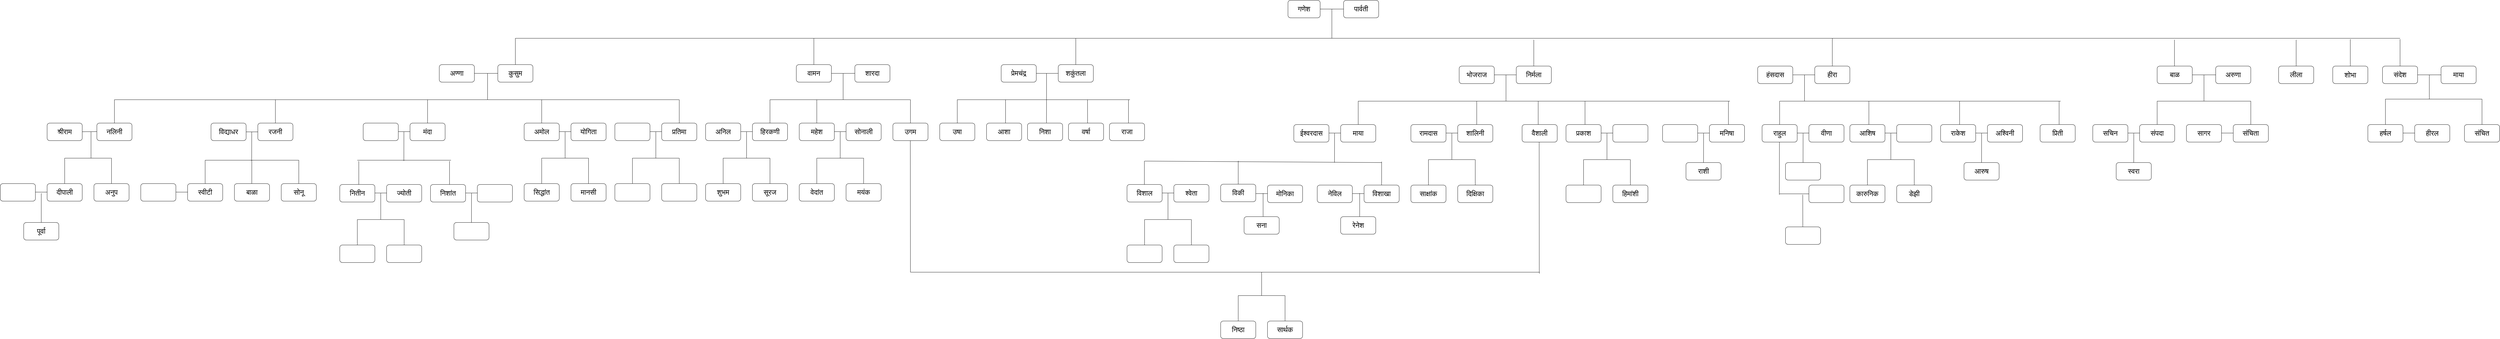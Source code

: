 <mxfile version="16.5.6" type="device"><diagram id="ev_uCFYrNNkf9joOA59O" name="Page-1"><mxGraphModel dx="9790" dy="2915" grid="1" gridSize="10" guides="1" tooltips="1" connect="1" arrows="1" fold="1" page="1" pageScale="1" pageWidth="850" pageHeight="1100" math="0" shadow="0"><root><mxCell id="0"/><mxCell id="1" parent="0"/><mxCell id="R823tZhMz2gdJOBS4lwf-1" value="" style="rounded=1;whiteSpace=wrap;html=1;" parent="1" vertex="1"><mxGeometry x="1550" y="270" width="110" height="60" as="geometry"/></mxCell><mxCell id="R823tZhMz2gdJOBS4lwf-7" value="" style="endArrow=none;html=1;rounded=0;exitX=1;exitY=0.5;exitDx=0;exitDy=0;" parent="1" source="R823tZhMz2gdJOBS4lwf-1" edge="1"><mxGeometry width="50" height="50" relative="1" as="geometry"><mxPoint x="1630" y="260" as="sourcePoint"/><mxPoint x="1740" y="300" as="targetPoint"/></mxGeometry></mxCell><mxCell id="R823tZhMz2gdJOBS4lwf-8" value="" style="rounded=1;whiteSpace=wrap;html=1;" parent="1" vertex="1"><mxGeometry x="1740" y="270" width="120" height="60" as="geometry"/></mxCell><mxCell id="R823tZhMz2gdJOBS4lwf-9" value="" style="endArrow=none;html=1;rounded=0;" parent="1" edge="1"><mxGeometry width="50" height="50" relative="1" as="geometry"><mxPoint x="1700" y="400" as="sourcePoint"/><mxPoint x="1700" y="300" as="targetPoint"/></mxGeometry></mxCell><mxCell id="R823tZhMz2gdJOBS4lwf-10" value="" style="endArrow=none;html=1;rounded=0;" parent="1" edge="1"><mxGeometry width="50" height="50" relative="1" as="geometry"><mxPoint x="-1090" y="400" as="sourcePoint"/><mxPoint x="5350" y="400" as="targetPoint"/></mxGeometry></mxCell><mxCell id="R823tZhMz2gdJOBS4lwf-11" value="" style="endArrow=none;html=1;rounded=0;" parent="1" target="R823tZhMz2gdJOBS4lwf-12" edge="1"><mxGeometry width="50" height="50" relative="1" as="geometry"><mxPoint x="-1090" y="400" as="sourcePoint"/><mxPoint x="-1090" y="400" as="targetPoint"/></mxGeometry></mxCell><mxCell id="R823tZhMz2gdJOBS4lwf-12" value="" style="rounded=1;whiteSpace=wrap;html=1;" parent="1" vertex="1"><mxGeometry x="-1150" y="490" width="120" height="60" as="geometry"/></mxCell><mxCell id="R823tZhMz2gdJOBS4lwf-14" value="" style="endArrow=none;html=1;rounded=0;" parent="1" edge="1"><mxGeometry width="50" height="50" relative="1" as="geometry"><mxPoint x="420" y="610" as="sourcePoint"/><mxPoint x="1010" y="610" as="targetPoint"/></mxGeometry></mxCell><mxCell id="R823tZhMz2gdJOBS4lwf-15" value="" style="endArrow=none;html=1;rounded=0;exitX=0.5;exitY=0;exitDx=0;exitDy=0;" parent="1" source="R823tZhMz2gdJOBS4lwf-17" edge="1"><mxGeometry width="50" height="50" relative="1" as="geometry"><mxPoint x="410" y="680" as="sourcePoint"/><mxPoint x="420" y="610" as="targetPoint"/></mxGeometry></mxCell><mxCell id="R823tZhMz2gdJOBS4lwf-16" value="" style="endArrow=none;html=1;rounded=0;" parent="1" edge="1"><mxGeometry width="50" height="50" relative="1" as="geometry"><mxPoint x="585" y="610" as="sourcePoint"/><mxPoint x="585" y="690" as="targetPoint"/></mxGeometry></mxCell><mxCell id="R823tZhMz2gdJOBS4lwf-17" value="&lt;font style=&quot;font-size: 24px&quot;&gt;उषा&lt;/font&gt;" style="rounded=1;whiteSpace=wrap;html=1;" parent="1" vertex="1"><mxGeometry x="360" y="690" width="120" height="60" as="geometry"/></mxCell><mxCell id="R823tZhMz2gdJOBS4lwf-18" value="&lt;font style=&quot;font-size: 24px&quot;&gt;आशा&lt;/font&gt;" style="rounded=1;whiteSpace=wrap;html=1;" parent="1" vertex="1"><mxGeometry x="520.0" y="690" width="120" height="60" as="geometry"/></mxCell><mxCell id="R823tZhMz2gdJOBS4lwf-19" value="&lt;font style=&quot;font-size: 24px&quot;&gt;प्रेमचंद्र&lt;/font&gt;" style="rounded=1;whiteSpace=wrap;html=1;" parent="1" vertex="1"><mxGeometry x="570" y="490" width="120" height="60" as="geometry"/></mxCell><mxCell id="R823tZhMz2gdJOBS4lwf-20" value="" style="endArrow=none;html=1;rounded=0;exitX=1;exitY=0.5;exitDx=0;exitDy=0;entryX=0;entryY=0.5;entryDx=0;entryDy=0;" parent="1" source="R823tZhMz2gdJOBS4lwf-19" target="R823tZhMz2gdJOBS4lwf-22" edge="1"><mxGeometry width="50" height="50" relative="1" as="geometry"><mxPoint x="695" y="520" as="sourcePoint"/><mxPoint x="740" y="520" as="targetPoint"/></mxGeometry></mxCell><mxCell id="R823tZhMz2gdJOBS4lwf-21" value="" style="endArrow=none;html=1;rounded=0;" parent="1" target="R823tZhMz2gdJOBS4lwf-22" edge="1"><mxGeometry width="50" height="50" relative="1" as="geometry"><mxPoint x="825" y="400" as="sourcePoint"/><mxPoint x="835" y="400" as="targetPoint"/></mxGeometry></mxCell><mxCell id="R823tZhMz2gdJOBS4lwf-22" value="" style="rounded=1;whiteSpace=wrap;html=1;" parent="1" vertex="1"><mxGeometry x="765" y="490" width="120" height="60" as="geometry"/></mxCell><mxCell id="R823tZhMz2gdJOBS4lwf-23" value="" style="endArrow=none;html=1;rounded=0;" parent="1" edge="1"><mxGeometry width="50" height="50" relative="1" as="geometry"><mxPoint x="-70" y="490" as="sourcePoint"/><mxPoint x="-70" y="400" as="targetPoint"/></mxGeometry></mxCell><mxCell id="R823tZhMz2gdJOBS4lwf-26" value="&lt;font style=&quot;font-size: 24px&quot;&gt;वामन&lt;/font&gt;" style="rounded=1;whiteSpace=wrap;html=1;" parent="1" vertex="1"><mxGeometry x="-130" y="490" width="120" height="60" as="geometry"/></mxCell><mxCell id="R823tZhMz2gdJOBS4lwf-27" value="&lt;font style=&quot;font-size: 24px&quot;&gt;कुसुम&lt;/font&gt;" style="text;html=1;strokeColor=none;fillColor=none;align=center;verticalAlign=middle;whiteSpace=wrap;rounded=0;" parent="1" vertex="1"><mxGeometry x="-1135" y="502.5" width="90" height="35" as="geometry"/></mxCell><mxCell id="R823tZhMz2gdJOBS4lwf-29" value="गणेश" style="text;html=1;strokeColor=none;fillColor=none;align=center;verticalAlign=middle;whiteSpace=wrap;rounded=0;fontSize=24;" parent="1" vertex="1"><mxGeometry x="1575" y="285" width="60" height="30" as="geometry"/></mxCell><mxCell id="R823tZhMz2gdJOBS4lwf-32" value="पार्वती" style="text;html=1;strokeColor=none;fillColor=none;align=center;verticalAlign=middle;whiteSpace=wrap;rounded=0;fontSize=24;" parent="1" vertex="1"><mxGeometry x="1770" y="285" width="60" height="30" as="geometry"/></mxCell><mxCell id="R823tZhMz2gdJOBS4lwf-33" value="शकुंतला" style="text;html=1;strokeColor=none;fillColor=none;align=center;verticalAlign=middle;whiteSpace=wrap;rounded=0;fontSize=24;" parent="1" vertex="1"><mxGeometry x="795" y="505" width="60" height="30" as="geometry"/></mxCell><mxCell id="R823tZhMz2gdJOBS4lwf-34" value="" style="endArrow=none;html=1;rounded=0;fontSize=24;" parent="1" edge="1"><mxGeometry width="50" height="50" relative="1" as="geometry"><mxPoint x="-1185" y="610" as="sourcePoint"/><mxPoint x="-1185" y="520" as="targetPoint"/></mxGeometry></mxCell><mxCell id="R823tZhMz2gdJOBS4lwf-35" value="" style="endArrow=none;html=1;rounded=0;fontSize=24;" parent="1" edge="1"><mxGeometry width="50" height="50" relative="1" as="geometry"><mxPoint x="-2460" y="610" as="sourcePoint"/><mxPoint x="-530" y="610" as="targetPoint"/></mxGeometry></mxCell><mxCell id="R823tZhMz2gdJOBS4lwf-36" value="" style="endArrow=none;html=1;rounded=0;fontSize=24;" parent="1" target="R823tZhMz2gdJOBS4lwf-37" edge="1"><mxGeometry width="50" height="50" relative="1" as="geometry"><mxPoint x="-2460" y="610" as="sourcePoint"/><mxPoint x="-2460" y="650" as="targetPoint"/></mxGeometry></mxCell><mxCell id="R823tZhMz2gdJOBS4lwf-37" value="नलिनी" style="rounded=1;whiteSpace=wrap;html=1;fontSize=24;" parent="1" vertex="1"><mxGeometry x="-2520" y="690" width="120" height="60" as="geometry"/></mxCell><mxCell id="R823tZhMz2gdJOBS4lwf-38" value="रजनी" style="rounded=1;whiteSpace=wrap;html=1;fontSize=24;" parent="1" vertex="1"><mxGeometry x="-1970" y="690" width="120" height="60" as="geometry"/></mxCell><mxCell id="R823tZhMz2gdJOBS4lwf-39" value="" style="endArrow=none;html=1;rounded=0;fontSize=24;entryX=0.5;entryY=0;entryDx=0;entryDy=0;" parent="1" target="R823tZhMz2gdJOBS4lwf-38" edge="1"><mxGeometry width="50" height="50" relative="1" as="geometry"><mxPoint x="-1910" y="610" as="sourcePoint"/><mxPoint x="-2090" y="700" as="targetPoint"/></mxGeometry></mxCell><mxCell id="R823tZhMz2gdJOBS4lwf-40" value="मंदा" style="rounded=1;whiteSpace=wrap;html=1;fontSize=24;" parent="1" vertex="1"><mxGeometry x="-1450" y="690" width="120" height="60" as="geometry"/></mxCell><mxCell id="R823tZhMz2gdJOBS4lwf-41" value="" style="endArrow=none;html=1;rounded=0;fontSize=24;entryX=0.5;entryY=0;entryDx=0;entryDy=0;" parent="1" target="R823tZhMz2gdJOBS4lwf-40" edge="1"><mxGeometry width="50" height="50" relative="1" as="geometry"><mxPoint x="-1390" y="610" as="sourcePoint"/><mxPoint x="-1520" y="660" as="targetPoint"/></mxGeometry></mxCell><mxCell id="R823tZhMz2gdJOBS4lwf-49" value="" style="endArrow=none;html=1;rounded=0;fontSize=24;" parent="1" edge="1"><mxGeometry width="50" height="50" relative="1" as="geometry"><mxPoint x="30" y="610" as="sourcePoint"/><mxPoint x="30" y="520" as="targetPoint"/></mxGeometry></mxCell><mxCell id="R823tZhMz2gdJOBS4lwf-50" value="" style="endArrow=none;html=1;rounded=0;fontSize=24;" parent="1" edge="1"><mxGeometry width="50" height="50" relative="1" as="geometry"><mxPoint x="-220" y="610" as="sourcePoint"/><mxPoint x="260" y="610" as="targetPoint"/></mxGeometry></mxCell><mxCell id="R823tZhMz2gdJOBS4lwf-51" value="" style="endArrow=none;html=1;rounded=0;fontSize=24;" parent="1" target="R823tZhMz2gdJOBS4lwf-52" edge="1"><mxGeometry width="50" height="50" relative="1" as="geometry"><mxPoint x="-220" y="610" as="sourcePoint"/><mxPoint x="-220" y="650" as="targetPoint"/></mxGeometry></mxCell><mxCell id="R823tZhMz2gdJOBS4lwf-52" value="हिरकणी" style="rounded=1;whiteSpace=wrap;html=1;fontSize=24;" parent="1" vertex="1"><mxGeometry x="-280" y="690" width="120" height="60" as="geometry"/></mxCell><mxCell id="R823tZhMz2gdJOBS4lwf-53" value="महेश" style="rounded=1;whiteSpace=wrap;html=1;fontSize=24;" parent="1" vertex="1"><mxGeometry x="-120" y="690" width="120" height="60" as="geometry"/></mxCell><mxCell id="R823tZhMz2gdJOBS4lwf-54" value="" style="endArrow=none;html=1;rounded=0;fontSize=24;entryX=0.5;entryY=0;entryDx=0;entryDy=0;" parent="1" target="R823tZhMz2gdJOBS4lwf-53" edge="1"><mxGeometry width="50" height="50" relative="1" as="geometry"><mxPoint x="-60" y="610" as="sourcePoint"/><mxPoint x="-240" y="700" as="targetPoint"/></mxGeometry></mxCell><mxCell id="R823tZhMz2gdJOBS4lwf-55" value="उगम" style="rounded=1;whiteSpace=wrap;html=1;fontSize=24;" parent="1" vertex="1"><mxGeometry x="200" y="690" width="120" height="60" as="geometry"/></mxCell><mxCell id="R823tZhMz2gdJOBS4lwf-56" value="" style="endArrow=none;html=1;rounded=0;fontSize=24;entryX=0.5;entryY=0;entryDx=0;entryDy=0;" parent="1" target="R823tZhMz2gdJOBS4lwf-55" edge="1"><mxGeometry width="50" height="50" relative="1" as="geometry"><mxPoint x="260" y="610" as="sourcePoint"/><mxPoint x="80" y="700" as="targetPoint"/></mxGeometry></mxCell><mxCell id="R823tZhMz2gdJOBS4lwf-58" value="अण्णा" style="rounded=1;whiteSpace=wrap;html=1;fontSize=24;" parent="1" vertex="1"><mxGeometry x="-1350" y="490" width="120" height="60" as="geometry"/></mxCell><mxCell id="R823tZhMz2gdJOBS4lwf-59" value="" style="endArrow=none;html=1;rounded=0;fontSize=24;exitX=1;exitY=0.5;exitDx=0;exitDy=0;entryX=0;entryY=0.5;entryDx=0;entryDy=0;" parent="1" source="R823tZhMz2gdJOBS4lwf-58" target="R823tZhMz2gdJOBS4lwf-12" edge="1"><mxGeometry width="50" height="50" relative="1" as="geometry"><mxPoint x="-990" y="710" as="sourcePoint"/><mxPoint x="-940" y="660" as="targetPoint"/></mxGeometry></mxCell><mxCell id="R823tZhMz2gdJOBS4lwf-60" value="अमोल" style="rounded=1;whiteSpace=wrap;html=1;fontSize=24;" parent="1" vertex="1"><mxGeometry x="-1060" y="690" width="120" height="60" as="geometry"/></mxCell><mxCell id="R823tZhMz2gdJOBS4lwf-61" value="" style="endArrow=none;html=1;rounded=0;fontSize=24;entryX=0.5;entryY=0;entryDx=0;entryDy=0;" parent="1" target="R823tZhMz2gdJOBS4lwf-60" edge="1"><mxGeometry width="50" height="50" relative="1" as="geometry"><mxPoint x="-1000" y="610" as="sourcePoint"/><mxPoint x="-1180" y="700" as="targetPoint"/></mxGeometry></mxCell><mxCell id="R823tZhMz2gdJOBS4lwf-63" value="प्रतिमा" style="rounded=1;whiteSpace=wrap;html=1;fontSize=24;" parent="1" vertex="1"><mxGeometry x="-590" y="690" width="120" height="60" as="geometry"/></mxCell><mxCell id="R823tZhMz2gdJOBS4lwf-64" value="" style="endArrow=none;html=1;rounded=0;fontSize=24;entryX=0.5;entryY=0;entryDx=0;entryDy=0;" parent="1" target="R823tZhMz2gdJOBS4lwf-63" edge="1"><mxGeometry width="50" height="50" relative="1" as="geometry"><mxPoint x="-530" y="610" as="sourcePoint"/><mxPoint x="-730" y="660" as="targetPoint"/></mxGeometry></mxCell><mxCell id="R823tZhMz2gdJOBS4lwf-65" value="शारदा" style="rounded=1;whiteSpace=wrap;html=1;fontSize=24;" parent="1" vertex="1"><mxGeometry x="70" y="490" width="120" height="60" as="geometry"/></mxCell><mxCell id="R823tZhMz2gdJOBS4lwf-66" value="" style="endArrow=none;html=1;rounded=0;fontSize=24;entryX=1;entryY=0.5;entryDx=0;entryDy=0;" parent="1" target="R823tZhMz2gdJOBS4lwf-26" edge="1"><mxGeometry width="50" height="50" relative="1" as="geometry"><mxPoint x="70" y="520" as="sourcePoint"/><mxPoint x="90" y="520" as="targetPoint"/></mxGeometry></mxCell><mxCell id="R823tZhMz2gdJOBS4lwf-67" value="" style="endArrow=none;html=1;rounded=0;fontSize=24;" parent="1" edge="1"><mxGeometry width="50" height="50" relative="1" as="geometry"><mxPoint x="725" y="610" as="sourcePoint"/><mxPoint x="725" y="520" as="targetPoint"/></mxGeometry></mxCell><mxCell id="R823tZhMz2gdJOBS4lwf-70" value="श्रीराम" style="rounded=1;whiteSpace=wrap;html=1;fontSize=24;" parent="1" vertex="1"><mxGeometry x="-2690" y="690" width="120" height="60" as="geometry"/></mxCell><mxCell id="R823tZhMz2gdJOBS4lwf-71" value="" style="endArrow=none;html=1;rounded=0;fontSize=24;exitX=1;exitY=0.5;exitDx=0;exitDy=0;" parent="1" edge="1"><mxGeometry width="50" height="50" relative="1" as="geometry"><mxPoint x="-2570" y="719.44" as="sourcePoint"/><mxPoint x="-2520" y="719" as="targetPoint"/></mxGeometry></mxCell><mxCell id="R823tZhMz2gdJOBS4lwf-72" value="विद्याधर" style="rounded=1;whiteSpace=wrap;html=1;fontSize=24;" parent="1" vertex="1"><mxGeometry x="-2130" y="690" width="120" height="60" as="geometry"/></mxCell><mxCell id="R823tZhMz2gdJOBS4lwf-73" value="" style="endArrow=none;html=1;rounded=0;fontSize=24;entryX=0;entryY=0.5;entryDx=0;entryDy=0;" parent="1" target="R823tZhMz2gdJOBS4lwf-38" edge="1"><mxGeometry width="50" height="50" relative="1" as="geometry"><mxPoint x="-2010" y="720" as="sourcePoint"/><mxPoint x="-2330" y="729" as="targetPoint"/></mxGeometry></mxCell><mxCell id="R823tZhMz2gdJOBS4lwf-74" value="" style="rounded=1;whiteSpace=wrap;html=1;fontSize=24;" parent="1" vertex="1"><mxGeometry x="-1610" y="690" width="120" height="60" as="geometry"/></mxCell><mxCell id="R823tZhMz2gdJOBS4lwf-75" value="" style="endArrow=none;html=1;rounded=0;fontSize=24;entryX=0;entryY=0.5;entryDx=0;entryDy=0;" parent="1" edge="1"><mxGeometry width="50" height="50" relative="1" as="geometry"><mxPoint x="-940" y="719.09" as="sourcePoint"/><mxPoint x="-900" y="719.09" as="targetPoint"/></mxGeometry></mxCell><mxCell id="H6Isw_I6__8IzYINTrJh-1" value="योगिता" style="rounded=1;whiteSpace=wrap;html=1;fontSize=24;" parent="1" vertex="1"><mxGeometry x="-900" y="690" width="120" height="60" as="geometry"/></mxCell><mxCell id="H6Isw_I6__8IzYINTrJh-5" value="" style="endArrow=none;html=1;rounded=0;fontSize=24;" parent="1" edge="1"><mxGeometry width="50" height="50" relative="1" as="geometry"><mxPoint x="-1490" y="719.09" as="sourcePoint"/><mxPoint x="-1450" y="719.09" as="targetPoint"/></mxGeometry></mxCell><mxCell id="H6Isw_I6__8IzYINTrJh-7" value="" style="rounded=1;whiteSpace=wrap;html=1;fontSize=24;" parent="1" vertex="1"><mxGeometry x="-750" y="690" width="120" height="60" as="geometry"/></mxCell><mxCell id="H6Isw_I6__8IzYINTrJh-8" value="" style="endArrow=none;html=1;rounded=0;fontSize=24;" parent="1" edge="1"><mxGeometry width="50" height="50" relative="1" as="geometry"><mxPoint x="-630" y="719.09" as="sourcePoint"/><mxPoint x="-590" y="719.09" as="targetPoint"/></mxGeometry></mxCell><mxCell id="H6Isw_I6__8IzYINTrJh-11" value="" style="endArrow=none;html=1;rounded=0;entryX=0.54;entryY=-0.015;entryDx=0;entryDy=0;entryPerimeter=0;" parent="1" target="H6Isw_I6__8IzYINTrJh-12" edge="1"><mxGeometry width="50" height="50" relative="1" as="geometry"><mxPoint x="725" y="610" as="sourcePoint"/><mxPoint x="725" y="680" as="targetPoint"/></mxGeometry></mxCell><mxCell id="H6Isw_I6__8IzYINTrJh-12" value="&lt;font style=&quot;font-size: 24px&quot;&gt;निशा&lt;/font&gt;" style="rounded=1;whiteSpace=wrap;html=1;" parent="1" vertex="1"><mxGeometry x="660.0" y="690" width="120" height="60" as="geometry"/></mxCell><mxCell id="H6Isw_I6__8IzYINTrJh-13" value="" style="endArrow=none;html=1;rounded=0;entryX=0.544;entryY=0.011;entryDx=0;entryDy=0;entryPerimeter=0;" parent="1" target="H6Isw_I6__8IzYINTrJh-14" edge="1"><mxGeometry width="50" height="50" relative="1" as="geometry"><mxPoint x="865" y="610" as="sourcePoint"/><mxPoint x="865" y="650" as="targetPoint"/></mxGeometry></mxCell><mxCell id="H6Isw_I6__8IzYINTrJh-14" value="&lt;font style=&quot;font-size: 24px&quot;&gt;वर्षा&lt;/font&gt;" style="rounded=1;whiteSpace=wrap;html=1;" parent="1" vertex="1"><mxGeometry x="800.0" y="690" width="120" height="60" as="geometry"/></mxCell><mxCell id="H6Isw_I6__8IzYINTrJh-16" value="" style="endArrow=none;html=1;rounded=0;entryX=0.542;entryY=-0.01;entryDx=0;entryDy=0;entryPerimeter=0;" parent="1" target="H6Isw_I6__8IzYINTrJh-17" edge="1"><mxGeometry width="50" height="50" relative="1" as="geometry"><mxPoint x="1005" y="610" as="sourcePoint"/><mxPoint x="1000" y="630" as="targetPoint"/></mxGeometry></mxCell><mxCell id="H6Isw_I6__8IzYINTrJh-17" value="&lt;font style=&quot;font-size: 24px&quot;&gt;राजा&lt;/font&gt;" style="rounded=1;whiteSpace=wrap;html=1;" parent="1" vertex="1"><mxGeometry x="940" y="690" width="120" height="60" as="geometry"/></mxCell><mxCell id="H6Isw_I6__8IzYINTrJh-18" value="" style="endArrow=none;html=1;rounded=0;" parent="1" target="H6Isw_I6__8IzYINTrJh-19" edge="1"><mxGeometry width="50" height="50" relative="1" as="geometry"><mxPoint x="2390" y="405" as="sourcePoint"/><mxPoint x="2400" y="405" as="targetPoint"/></mxGeometry></mxCell><mxCell id="H6Isw_I6__8IzYINTrJh-19" value="" style="rounded=1;whiteSpace=wrap;html=1;" parent="1" vertex="1"><mxGeometry x="2330" y="495" width="120" height="60" as="geometry"/></mxCell><mxCell id="H6Isw_I6__8IzYINTrJh-20" value="निर्मला" style="text;html=1;strokeColor=none;fillColor=none;align=center;verticalAlign=middle;whiteSpace=wrap;rounded=0;fontSize=24;" parent="1" vertex="1"><mxGeometry x="2360" y="510" width="60" height="30" as="geometry"/></mxCell><mxCell id="H6Isw_I6__8IzYINTrJh-21" value="&lt;font style=&quot;font-size: 24px&quot;&gt;भोजराज&lt;/font&gt;" style="rounded=1;whiteSpace=wrap;html=1;" parent="1" vertex="1"><mxGeometry x="2135" y="495" width="120" height="60" as="geometry"/></mxCell><mxCell id="H6Isw_I6__8IzYINTrJh-22" value="" style="endArrow=none;html=1;rounded=0;exitX=1;exitY=0.5;exitDx=0;exitDy=0;entryX=0;entryY=0.5;entryDx=0;entryDy=0;" parent="1" source="H6Isw_I6__8IzYINTrJh-21" edge="1"><mxGeometry width="50" height="50" relative="1" as="geometry"><mxPoint x="2260" y="525" as="sourcePoint"/><mxPoint x="2330" y="525" as="targetPoint"/></mxGeometry></mxCell><mxCell id="H6Isw_I6__8IzYINTrJh-23" value="" style="endArrow=none;html=1;rounded=0;" parent="1" edge="1"><mxGeometry width="50" height="50" relative="1" as="geometry"><mxPoint x="1790" y="615" as="sourcePoint"/><mxPoint x="3060" y="615" as="targetPoint"/></mxGeometry></mxCell><mxCell id="H6Isw_I6__8IzYINTrJh-24" value="" style="endArrow=none;html=1;rounded=0;" parent="1" edge="1"><mxGeometry width="50" height="50" relative="1" as="geometry"><mxPoint x="1790" y="695" as="sourcePoint"/><mxPoint x="1790" y="615" as="targetPoint"/></mxGeometry></mxCell><mxCell id="H6Isw_I6__8IzYINTrJh-25" value="" style="endArrow=none;html=1;rounded=0;" parent="1" edge="1"><mxGeometry width="50" height="50" relative="1" as="geometry"><mxPoint x="2195" y="615" as="sourcePoint"/><mxPoint x="2195" y="695" as="targetPoint"/></mxGeometry></mxCell><mxCell id="H6Isw_I6__8IzYINTrJh-26" value="&lt;font style=&quot;font-size: 24px&quot;&gt;माया&lt;/font&gt;" style="rounded=1;whiteSpace=wrap;html=1;" parent="1" vertex="1"><mxGeometry x="1730" y="695" width="120" height="60" as="geometry"/></mxCell><mxCell id="H6Isw_I6__8IzYINTrJh-27" value="&lt;font style=&quot;font-size: 24px&quot;&gt;शालिनी&lt;/font&gt;" style="rounded=1;whiteSpace=wrap;html=1;" parent="1" vertex="1"><mxGeometry x="2130" y="695" width="120" height="60" as="geometry"/></mxCell><mxCell id="H6Isw_I6__8IzYINTrJh-29" value="" style="endArrow=none;html=1;rounded=0;fontSize=24;" parent="1" edge="1"><mxGeometry width="50" height="50" relative="1" as="geometry"><mxPoint x="2295" y="615" as="sourcePoint"/><mxPoint x="2295" y="525" as="targetPoint"/></mxGeometry></mxCell><mxCell id="H6Isw_I6__8IzYINTrJh-30" value="" style="endArrow=none;html=1;rounded=0;" parent="1" edge="1"><mxGeometry width="50" height="50" relative="1" as="geometry"><mxPoint x="2405" y="615" as="sourcePoint"/><mxPoint x="2405" y="695" as="targetPoint"/></mxGeometry></mxCell><mxCell id="H6Isw_I6__8IzYINTrJh-31" value="&lt;font style=&quot;font-size: 24px&quot;&gt;वैशाली&lt;/font&gt;" style="rounded=1;whiteSpace=wrap;html=1;" parent="1" vertex="1"><mxGeometry x="2350" y="695" width="120" height="60" as="geometry"/></mxCell><mxCell id="H6Isw_I6__8IzYINTrJh-32" value="" style="endArrow=none;html=1;rounded=0;" parent="1" edge="1"><mxGeometry width="50" height="50" relative="1" as="geometry"><mxPoint x="2565" y="615" as="sourcePoint"/><mxPoint x="2565" y="695" as="targetPoint"/></mxGeometry></mxCell><mxCell id="H6Isw_I6__8IzYINTrJh-33" value="&lt;font style=&quot;font-size: 24px&quot;&gt;प्रकाश&lt;/font&gt;" style="rounded=1;whiteSpace=wrap;html=1;" parent="1" vertex="1"><mxGeometry x="2500" y="695" width="120" height="60" as="geometry"/></mxCell><mxCell id="H6Isw_I6__8IzYINTrJh-34" value="" style="endArrow=none;html=1;rounded=0;" parent="1" edge="1"><mxGeometry width="50" height="50" relative="1" as="geometry"><mxPoint x="3055" y="615" as="sourcePoint"/><mxPoint x="3055" y="695" as="targetPoint"/></mxGeometry></mxCell><mxCell id="H6Isw_I6__8IzYINTrJh-35" value="&lt;font style=&quot;font-size: 24px&quot;&gt;मनिषा&lt;/font&gt;" style="rounded=1;whiteSpace=wrap;html=1;" parent="1" vertex="1"><mxGeometry x="2990" y="695" width="120" height="60" as="geometry"/></mxCell><mxCell id="H6Isw_I6__8IzYINTrJh-36" value="" style="endArrow=none;html=1;rounded=0;" parent="1" target="H6Isw_I6__8IzYINTrJh-37" edge="1"><mxGeometry width="50" height="50" relative="1" as="geometry"><mxPoint x="3410" y="400" as="sourcePoint"/><mxPoint x="3420" y="400" as="targetPoint"/></mxGeometry></mxCell><mxCell id="H6Isw_I6__8IzYINTrJh-37" value="" style="rounded=1;whiteSpace=wrap;html=1;" parent="1" vertex="1"><mxGeometry x="3350" y="495" width="120" height="60" as="geometry"/></mxCell><mxCell id="H6Isw_I6__8IzYINTrJh-38" value="हीरा" style="text;html=1;strokeColor=none;fillColor=none;align=center;verticalAlign=middle;whiteSpace=wrap;rounded=0;fontSize=24;" parent="1" vertex="1"><mxGeometry x="3380" y="510" width="60" height="30" as="geometry"/></mxCell><mxCell id="H6Isw_I6__8IzYINTrJh-39" value="&lt;font style=&quot;font-size: 24px&quot;&gt;हंसदास&lt;/font&gt;" style="rounded=1;whiteSpace=wrap;html=1;" parent="1" vertex="1"><mxGeometry x="3155" y="495" width="120" height="60" as="geometry"/></mxCell><mxCell id="H6Isw_I6__8IzYINTrJh-40" value="" style="endArrow=none;html=1;rounded=0;exitX=1;exitY=0.5;exitDx=0;exitDy=0;entryX=0;entryY=0.5;entryDx=0;entryDy=0;" parent="1" source="H6Isw_I6__8IzYINTrJh-39" edge="1"><mxGeometry width="50" height="50" relative="1" as="geometry"><mxPoint x="3280" y="525" as="sourcePoint"/><mxPoint x="3350" y="525" as="targetPoint"/></mxGeometry></mxCell><mxCell id="H6Isw_I6__8IzYINTrJh-41" value="" style="endArrow=none;html=1;rounded=0;" parent="1" edge="1"><mxGeometry width="50" height="50" relative="1" as="geometry"><mxPoint x="3230" y="615" as="sourcePoint"/><mxPoint x="4190" y="615" as="targetPoint"/></mxGeometry></mxCell><mxCell id="H6Isw_I6__8IzYINTrJh-42" value="" style="endArrow=none;html=1;rounded=0;" parent="1" edge="1"><mxGeometry width="50" height="50" relative="1" as="geometry"><mxPoint x="3230" y="695" as="sourcePoint"/><mxPoint x="3230" y="615" as="targetPoint"/></mxGeometry></mxCell><mxCell id="H6Isw_I6__8IzYINTrJh-43" value="" style="endArrow=none;html=1;rounded=0;" parent="1" edge="1"><mxGeometry width="50" height="50" relative="1" as="geometry"><mxPoint x="3535" y="615" as="sourcePoint"/><mxPoint x="3535" y="695" as="targetPoint"/></mxGeometry></mxCell><mxCell id="H6Isw_I6__8IzYINTrJh-44" value="&lt;font style=&quot;font-size: 24px&quot;&gt;राहुल&lt;/font&gt;" style="rounded=1;whiteSpace=wrap;html=1;" parent="1" vertex="1"><mxGeometry x="3170" y="695" width="120" height="60" as="geometry"/></mxCell><mxCell id="H6Isw_I6__8IzYINTrJh-45" value="&lt;font style=&quot;font-size: 24px&quot;&gt;आशिष&lt;/font&gt;" style="rounded=1;whiteSpace=wrap;html=1;" parent="1" vertex="1"><mxGeometry x="3470" y="695" width="120" height="60" as="geometry"/></mxCell><mxCell id="H6Isw_I6__8IzYINTrJh-46" value="" style="endArrow=none;html=1;rounded=0;fontSize=24;" parent="1" edge="1"><mxGeometry width="50" height="50" relative="1" as="geometry"><mxPoint x="3315" y="615" as="sourcePoint"/><mxPoint x="3315" y="525" as="targetPoint"/></mxGeometry></mxCell><mxCell id="H6Isw_I6__8IzYINTrJh-47" value="" style="endArrow=none;html=1;rounded=0;" parent="1" edge="1"><mxGeometry width="50" height="50" relative="1" as="geometry"><mxPoint x="3845" y="615" as="sourcePoint"/><mxPoint x="3845" y="695" as="targetPoint"/></mxGeometry></mxCell><mxCell id="H6Isw_I6__8IzYINTrJh-48" value="&lt;font style=&quot;font-size: 24px&quot;&gt;राकेश&lt;/font&gt;" style="rounded=1;whiteSpace=wrap;html=1;" parent="1" vertex="1"><mxGeometry x="3780" y="695" width="120" height="60" as="geometry"/></mxCell><mxCell id="H6Isw_I6__8IzYINTrJh-49" value="" style="endArrow=none;html=1;rounded=0;" parent="1" edge="1"><mxGeometry width="50" height="50" relative="1" as="geometry"><mxPoint x="4185" y="615" as="sourcePoint"/><mxPoint x="4185" y="695" as="targetPoint"/></mxGeometry></mxCell><mxCell id="H6Isw_I6__8IzYINTrJh-50" value="&lt;font style=&quot;font-size: 24px&quot;&gt;प्रिती&lt;/font&gt;" style="rounded=1;whiteSpace=wrap;html=1;" parent="1" vertex="1"><mxGeometry x="4120" y="695" width="120" height="60" as="geometry"/></mxCell><mxCell id="H6Isw_I6__8IzYINTrJh-53" value="" style="endArrow=none;html=1;rounded=0;" parent="1" edge="1"><mxGeometry width="50" height="50" relative="1" as="geometry"><mxPoint x="4579.17" y="495" as="sourcePoint"/><mxPoint x="4579.17" y="405" as="targetPoint"/></mxGeometry></mxCell><mxCell id="H6Isw_I6__8IzYINTrJh-54" value="&lt;font style=&quot;font-size: 24px&quot;&gt;बाळ&lt;/font&gt;" style="rounded=1;whiteSpace=wrap;html=1;" parent="1" vertex="1"><mxGeometry x="4520" y="495" width="120" height="60" as="geometry"/></mxCell><mxCell id="H6Isw_I6__8IzYINTrJh-55" value="" style="endArrow=none;html=1;rounded=0;fontSize=24;" parent="1" edge="1"><mxGeometry width="50" height="50" relative="1" as="geometry"><mxPoint x="4680" y="615" as="sourcePoint"/><mxPoint x="4680" y="525" as="targetPoint"/></mxGeometry></mxCell><mxCell id="H6Isw_I6__8IzYINTrJh-56" value="" style="endArrow=none;html=1;rounded=0;fontSize=24;" parent="1" edge="1"><mxGeometry width="50" height="50" relative="1" as="geometry"><mxPoint x="4520" y="615" as="sourcePoint"/><mxPoint x="4840" y="615" as="targetPoint"/></mxGeometry></mxCell><mxCell id="H6Isw_I6__8IzYINTrJh-57" value="" style="endArrow=none;html=1;rounded=0;fontSize=24;" parent="1" target="H6Isw_I6__8IzYINTrJh-58" edge="1"><mxGeometry width="50" height="50" relative="1" as="geometry"><mxPoint x="4520" y="615" as="sourcePoint"/><mxPoint x="4520" y="655" as="targetPoint"/></mxGeometry></mxCell><mxCell id="H6Isw_I6__8IzYINTrJh-58" value="संपदा" style="rounded=1;whiteSpace=wrap;html=1;fontSize=24;" parent="1" vertex="1"><mxGeometry x="4460" y="695" width="120" height="60" as="geometry"/></mxCell><mxCell id="H6Isw_I6__8IzYINTrJh-59" value="संचिता" style="rounded=1;whiteSpace=wrap;html=1;fontSize=24;" parent="1" vertex="1"><mxGeometry x="4780" y="695" width="120" height="60" as="geometry"/></mxCell><mxCell id="H6Isw_I6__8IzYINTrJh-60" value="" style="endArrow=none;html=1;rounded=0;fontSize=24;entryX=0.5;entryY=0;entryDx=0;entryDy=0;" parent="1" target="H6Isw_I6__8IzYINTrJh-59" edge="1"><mxGeometry width="50" height="50" relative="1" as="geometry"><mxPoint x="4840" y="615" as="sourcePoint"/><mxPoint x="4660" y="705" as="targetPoint"/></mxGeometry></mxCell><mxCell id="H6Isw_I6__8IzYINTrJh-63" value="अरुणा" style="rounded=1;whiteSpace=wrap;html=1;fontSize=24;" parent="1" vertex="1"><mxGeometry x="4720" y="495" width="120" height="60" as="geometry"/></mxCell><mxCell id="H6Isw_I6__8IzYINTrJh-64" value="" style="endArrow=none;html=1;rounded=0;fontSize=24;entryX=1;entryY=0.5;entryDx=0;entryDy=0;" parent="1" target="H6Isw_I6__8IzYINTrJh-54" edge="1"><mxGeometry width="50" height="50" relative="1" as="geometry"><mxPoint x="4720" y="525" as="sourcePoint"/><mxPoint x="4740" y="525" as="targetPoint"/></mxGeometry></mxCell><mxCell id="H6Isw_I6__8IzYINTrJh-65" value="" style="endArrow=none;html=1;rounded=0;" parent="1" target="H6Isw_I6__8IzYINTrJh-66" edge="1"><mxGeometry width="50" height="50" relative="1" as="geometry"><mxPoint x="4995" y="405" as="sourcePoint"/><mxPoint x="5005" y="405" as="targetPoint"/></mxGeometry></mxCell><mxCell id="H6Isw_I6__8IzYINTrJh-66" value="" style="rounded=1;whiteSpace=wrap;html=1;" parent="1" vertex="1"><mxGeometry x="4935" y="495" width="120" height="60" as="geometry"/></mxCell><mxCell id="H6Isw_I6__8IzYINTrJh-67" value="लीला" style="text;html=1;strokeColor=none;fillColor=none;align=center;verticalAlign=middle;whiteSpace=wrap;rounded=0;fontSize=24;" parent="1" vertex="1"><mxGeometry x="4965" y="510" width="60" height="30" as="geometry"/></mxCell><mxCell id="H6Isw_I6__8IzYINTrJh-68" value="" style="endArrow=none;html=1;rounded=0;" parent="1" target="H6Isw_I6__8IzYINTrJh-69" edge="1"><mxGeometry width="50" height="50" relative="1" as="geometry"><mxPoint x="5180" y="403" as="sourcePoint"/><mxPoint x="5190" y="398" as="targetPoint"/></mxGeometry></mxCell><mxCell id="H6Isw_I6__8IzYINTrJh-69" value="" style="rounded=1;whiteSpace=wrap;html=1;" parent="1" vertex="1"><mxGeometry x="5120" y="495" width="120" height="60" as="geometry"/></mxCell><mxCell id="H6Isw_I6__8IzYINTrJh-70" value="शोभा" style="text;html=1;strokeColor=none;fillColor=none;align=center;verticalAlign=middle;whiteSpace=wrap;rounded=0;fontSize=24;" parent="1" vertex="1"><mxGeometry x="5150" y="510" width="60" height="32" as="geometry"/></mxCell><mxCell id="H6Isw_I6__8IzYINTrJh-72" value="" style="endArrow=none;html=1;rounded=0;exitX=0.5;exitY=0;exitDx=0;exitDy=0;" parent="1" source="H6Isw_I6__8IzYINTrJh-73" edge="1"><mxGeometry width="50" height="50" relative="1" as="geometry"><mxPoint x="5350" y="488" as="sourcePoint"/><mxPoint x="5350" y="403" as="targetPoint"/></mxGeometry></mxCell><mxCell id="H6Isw_I6__8IzYINTrJh-73" value="&lt;font style=&quot;font-size: 24px&quot;&gt;संदेश&lt;/font&gt;" style="rounded=1;whiteSpace=wrap;html=1;" parent="1" vertex="1"><mxGeometry x="5290" y="495" width="120" height="60" as="geometry"/></mxCell><mxCell id="H6Isw_I6__8IzYINTrJh-74" value="" style="endArrow=none;html=1;rounded=0;fontSize=24;" parent="1" edge="1"><mxGeometry width="50" height="50" relative="1" as="geometry"><mxPoint x="5450" y="608" as="sourcePoint"/><mxPoint x="5450" y="525" as="targetPoint"/></mxGeometry></mxCell><mxCell id="H6Isw_I6__8IzYINTrJh-75" value="" style="endArrow=none;html=1;rounded=0;fontSize=24;" parent="1" edge="1"><mxGeometry width="50" height="50" relative="1" as="geometry"><mxPoint x="5300" y="608" as="sourcePoint"/><mxPoint x="5630" y="608" as="targetPoint"/></mxGeometry></mxCell><mxCell id="H6Isw_I6__8IzYINTrJh-76" value="" style="endArrow=none;html=1;rounded=0;fontSize=24;" parent="1" target="H6Isw_I6__8IzYINTrJh-77" edge="1"><mxGeometry width="50" height="50" relative="1" as="geometry"><mxPoint x="5300" y="608" as="sourcePoint"/><mxPoint x="5300" y="608" as="targetPoint"/></mxGeometry></mxCell><mxCell id="H6Isw_I6__8IzYINTrJh-77" value="हर्षल" style="rounded=1;whiteSpace=wrap;html=1;fontSize=24;" parent="1" vertex="1"><mxGeometry x="5240" y="695" width="120" height="60" as="geometry"/></mxCell><mxCell id="H6Isw_I6__8IzYINTrJh-78" value="संचित" style="rounded=1;whiteSpace=wrap;html=1;fontSize=24;" parent="1" vertex="1"><mxGeometry x="5570" y="695" width="120" height="60" as="geometry"/></mxCell><mxCell id="H6Isw_I6__8IzYINTrJh-79" value="" style="endArrow=none;html=1;rounded=0;fontSize=24;entryX=0.5;entryY=0;entryDx=0;entryDy=0;" parent="1" target="H6Isw_I6__8IzYINTrJh-78" edge="1"><mxGeometry width="50" height="50" relative="1" as="geometry"><mxPoint x="5630" y="608" as="sourcePoint"/><mxPoint x="5450" y="658" as="targetPoint"/></mxGeometry></mxCell><mxCell id="H6Isw_I6__8IzYINTrJh-80" value="माया" style="rounded=1;whiteSpace=wrap;html=1;fontSize=24;" parent="1" vertex="1"><mxGeometry x="5490" y="495" width="120" height="60" as="geometry"/></mxCell><mxCell id="H6Isw_I6__8IzYINTrJh-81" value="" style="endArrow=none;html=1;rounded=0;fontSize=24;entryX=1;entryY=0.5;entryDx=0;entryDy=0;" parent="1" target="H6Isw_I6__8IzYINTrJh-73" edge="1"><mxGeometry width="50" height="50" relative="1" as="geometry"><mxPoint x="5490" y="525" as="sourcePoint"/><mxPoint x="5510" y="525" as="targetPoint"/></mxGeometry></mxCell><mxCell id="H6Isw_I6__8IzYINTrJh-84" value="अनिल" style="rounded=1;whiteSpace=wrap;html=1;fontSize=24;" parent="1" vertex="1"><mxGeometry x="-440" y="690" width="120" height="60" as="geometry"/></mxCell><mxCell id="H6Isw_I6__8IzYINTrJh-85" value="" style="endArrow=none;html=1;rounded=0;fontSize=24;" parent="1" edge="1"><mxGeometry width="50" height="50" relative="1" as="geometry"><mxPoint x="-320" y="719.09" as="sourcePoint"/><mxPoint x="-280" y="719.09" as="targetPoint"/></mxGeometry></mxCell><mxCell id="H6Isw_I6__8IzYINTrJh-86" value="" style="endArrow=none;html=1;rounded=0;fontSize=24;entryX=0;entryY=0.5;entryDx=0;entryDy=0;" parent="1" edge="1"><mxGeometry width="50" height="50" relative="1" as="geometry"><mxPoint y="719.09" as="sourcePoint"/><mxPoint x="40" y="719.09" as="targetPoint"/></mxGeometry></mxCell><mxCell id="H6Isw_I6__8IzYINTrJh-87" value="सोनाली" style="rounded=1;whiteSpace=wrap;html=1;fontSize=24;" parent="1" vertex="1"><mxGeometry x="40" y="690" width="120" height="60" as="geometry"/></mxCell><mxCell id="H6Isw_I6__8IzYINTrJh-89" value="ईश्वरदास" style="rounded=1;whiteSpace=wrap;html=1;fontSize=24;" parent="1" vertex="1"><mxGeometry x="1570" y="695" width="120" height="60" as="geometry"/></mxCell><mxCell id="H6Isw_I6__8IzYINTrJh-90" value="" style="endArrow=none;html=1;rounded=0;fontSize=24;" parent="1" edge="1"><mxGeometry width="50" height="50" relative="1" as="geometry"><mxPoint x="1690" y="724.09" as="sourcePoint"/><mxPoint x="1730" y="724.09" as="targetPoint"/></mxGeometry></mxCell><mxCell id="H6Isw_I6__8IzYINTrJh-91" value="रामदास" style="rounded=1;whiteSpace=wrap;html=1;fontSize=24;" parent="1" vertex="1"><mxGeometry x="1970" y="695" width="120" height="60" as="geometry"/></mxCell><mxCell id="H6Isw_I6__8IzYINTrJh-92" value="" style="endArrow=none;html=1;rounded=0;fontSize=24;" parent="1" edge="1"><mxGeometry width="50" height="50" relative="1" as="geometry"><mxPoint x="2090" y="724.09" as="sourcePoint"/><mxPoint x="2130" y="724.09" as="targetPoint"/></mxGeometry></mxCell><mxCell id="H6Isw_I6__8IzYINTrJh-93" value="" style="endArrow=none;html=1;rounded=0;fontSize=24;entryX=0;entryY=0.5;entryDx=0;entryDy=0;" parent="1" edge="1"><mxGeometry width="50" height="50" relative="1" as="geometry"><mxPoint x="2620" y="724.09" as="sourcePoint"/><mxPoint x="2660" y="724.09" as="targetPoint"/></mxGeometry></mxCell><mxCell id="H6Isw_I6__8IzYINTrJh-94" value="" style="rounded=1;whiteSpace=wrap;html=1;fontSize=24;" parent="1" vertex="1"><mxGeometry x="2660" y="695" width="120" height="60" as="geometry"/></mxCell><mxCell id="H6Isw_I6__8IzYINTrJh-95" value="" style="rounded=1;whiteSpace=wrap;html=1;fontSize=24;" parent="1" vertex="1"><mxGeometry x="2830" y="695" width="120" height="60" as="geometry"/></mxCell><mxCell id="H6Isw_I6__8IzYINTrJh-96" value="" style="endArrow=none;html=1;rounded=0;fontSize=24;" parent="1" edge="1"><mxGeometry width="50" height="50" relative="1" as="geometry"><mxPoint x="2950" y="724.09" as="sourcePoint"/><mxPoint x="2990" y="724.09" as="targetPoint"/></mxGeometry></mxCell><mxCell id="H6Isw_I6__8IzYINTrJh-98" value="" style="rounded=1;whiteSpace=wrap;html=1;fontSize=24;" parent="1" vertex="1"><mxGeometry x="3330" y="902" width="120" height="60" as="geometry"/></mxCell><mxCell id="H6Isw_I6__8IzYINTrJh-100" value="" style="endArrow=none;html=1;rounded=0;fontSize=24;entryX=0;entryY=0.5;entryDx=0;entryDy=0;" parent="1" edge="1"><mxGeometry width="50" height="50" relative="1" as="geometry"><mxPoint x="3290" y="724.09" as="sourcePoint"/><mxPoint x="3330" y="724.09" as="targetPoint"/></mxGeometry></mxCell><mxCell id="H6Isw_I6__8IzYINTrJh-101" value="वीणा" style="rounded=1;whiteSpace=wrap;html=1;fontSize=24;" parent="1" vertex="1"><mxGeometry x="3330" y="695" width="120" height="60" as="geometry"/></mxCell><mxCell id="H6Isw_I6__8IzYINTrJh-102" value="" style="endArrow=none;html=1;rounded=0;fontSize=24;entryX=0;entryY=0.5;entryDx=0;entryDy=0;" parent="1" edge="1"><mxGeometry width="50" height="50" relative="1" as="geometry"><mxPoint x="3590.0" y="724.09" as="sourcePoint"/><mxPoint x="3630.0" y="724.09" as="targetPoint"/></mxGeometry></mxCell><mxCell id="H6Isw_I6__8IzYINTrJh-103" value="" style="rounded=1;whiteSpace=wrap;html=1;fontSize=24;" parent="1" vertex="1"><mxGeometry x="3630" y="695" width="120" height="60" as="geometry"/></mxCell><mxCell id="H6Isw_I6__8IzYINTrJh-104" value="" style="endArrow=none;html=1;rounded=0;fontSize=24;entryX=0;entryY=0.5;entryDx=0;entryDy=0;" parent="1" edge="1"><mxGeometry width="50" height="50" relative="1" as="geometry"><mxPoint x="3900.0" y="724.09" as="sourcePoint"/><mxPoint x="3940.0" y="724.09" as="targetPoint"/></mxGeometry></mxCell><mxCell id="H6Isw_I6__8IzYINTrJh-105" value="अश्विनी" style="rounded=1;whiteSpace=wrap;html=1;fontSize=24;" parent="1" vertex="1"><mxGeometry x="3940" y="695" width="120" height="60" as="geometry"/></mxCell><mxCell id="H6Isw_I6__8IzYINTrJh-106" value="सचिन" style="rounded=1;whiteSpace=wrap;html=1;fontSize=24;" parent="1" vertex="1"><mxGeometry x="4300" y="695" width="120" height="60" as="geometry"/></mxCell><mxCell id="H6Isw_I6__8IzYINTrJh-107" value="" style="endArrow=none;html=1;rounded=0;fontSize=24;" parent="1" edge="1"><mxGeometry width="50" height="50" relative="1" as="geometry"><mxPoint x="4420.0" y="724.09" as="sourcePoint"/><mxPoint x="4460.0" y="724.09" as="targetPoint"/></mxGeometry></mxCell><mxCell id="H6Isw_I6__8IzYINTrJh-108" value="सागर" style="rounded=1;whiteSpace=wrap;html=1;fontSize=24;" parent="1" vertex="1"><mxGeometry x="4620" y="695" width="120" height="60" as="geometry"/></mxCell><mxCell id="H6Isw_I6__8IzYINTrJh-109" value="" style="endArrow=none;html=1;rounded=0;fontSize=24;" parent="1" edge="1"><mxGeometry width="50" height="50" relative="1" as="geometry"><mxPoint x="4740" y="724.09" as="sourcePoint"/><mxPoint x="4780" y="724.09" as="targetPoint"/></mxGeometry></mxCell><mxCell id="H6Isw_I6__8IzYINTrJh-110" value="" style="endArrow=none;html=1;rounded=0;fontSize=24;entryX=0;entryY=0.5;entryDx=0;entryDy=0;" parent="1" edge="1"><mxGeometry width="50" height="50" relative="1" as="geometry"><mxPoint x="5360" y="724.09" as="sourcePoint"/><mxPoint x="5400" y="724.09" as="targetPoint"/></mxGeometry></mxCell><mxCell id="H6Isw_I6__8IzYINTrJh-111" value="हीरल" style="rounded=1;whiteSpace=wrap;html=1;fontSize=24;" parent="1" vertex="1"><mxGeometry x="5400" y="695" width="120" height="60" as="geometry"/></mxCell><mxCell id="H6Isw_I6__8IzYINTrJh-113" value="" style="endArrow=none;html=1;rounded=0;fontSize=24;" parent="1" edge="1"><mxGeometry width="50" height="50" relative="1" as="geometry"><mxPoint x="-300" y="810" as="sourcePoint"/><mxPoint x="-300" y="720" as="targetPoint"/></mxGeometry></mxCell><mxCell id="H6Isw_I6__8IzYINTrJh-114" value="" style="endArrow=none;html=1;rounded=0;fontSize=24;" parent="1" edge="1"><mxGeometry width="50" height="50" relative="1" as="geometry"><mxPoint x="-380" y="810" as="sourcePoint"/><mxPoint x="-220" y="810" as="targetPoint"/></mxGeometry></mxCell><mxCell id="H6Isw_I6__8IzYINTrJh-115" value="" style="endArrow=none;html=1;rounded=0;fontSize=24;" parent="1" target="H6Isw_I6__8IzYINTrJh-116" edge="1"><mxGeometry width="50" height="50" relative="1" as="geometry"><mxPoint x="-380" y="810" as="sourcePoint"/><mxPoint x="-380" y="810" as="targetPoint"/></mxGeometry></mxCell><mxCell id="H6Isw_I6__8IzYINTrJh-116" value="शुभम" style="rounded=1;whiteSpace=wrap;html=1;fontSize=24;" parent="1" vertex="1"><mxGeometry x="-440" y="897" width="120" height="60" as="geometry"/></mxCell><mxCell id="H6Isw_I6__8IzYINTrJh-117" value="सूरज" style="rounded=1;whiteSpace=wrap;html=1;fontSize=24;" parent="1" vertex="1"><mxGeometry x="-280" y="897" width="120" height="60" as="geometry"/></mxCell><mxCell id="H6Isw_I6__8IzYINTrJh-118" value="" style="endArrow=none;html=1;rounded=0;fontSize=24;entryX=0.5;entryY=0;entryDx=0;entryDy=0;" parent="1" target="H6Isw_I6__8IzYINTrJh-117" edge="1"><mxGeometry width="50" height="50" relative="1" as="geometry"><mxPoint x="-220" y="810" as="sourcePoint"/><mxPoint x="-400" y="860" as="targetPoint"/></mxGeometry></mxCell><mxCell id="H6Isw_I6__8IzYINTrJh-121" value="" style="endArrow=none;html=1;rounded=0;fontSize=24;" parent="1" edge="1"><mxGeometry width="50" height="50" relative="1" as="geometry"><mxPoint x="-60" y="810" as="sourcePoint"/><mxPoint x="100" y="810" as="targetPoint"/></mxGeometry></mxCell><mxCell id="H6Isw_I6__8IzYINTrJh-122" value="" style="endArrow=none;html=1;rounded=0;fontSize=24;" parent="1" target="H6Isw_I6__8IzYINTrJh-123" edge="1"><mxGeometry width="50" height="50" relative="1" as="geometry"><mxPoint x="-60" y="810" as="sourcePoint"/><mxPoint x="-60" y="810" as="targetPoint"/></mxGeometry></mxCell><mxCell id="H6Isw_I6__8IzYINTrJh-123" value="वेदांत" style="rounded=1;whiteSpace=wrap;html=1;fontSize=24;" parent="1" vertex="1"><mxGeometry x="-120" y="897" width="120" height="60" as="geometry"/></mxCell><mxCell id="H6Isw_I6__8IzYINTrJh-124" value="मयंक" style="rounded=1;whiteSpace=wrap;html=1;fontSize=24;" parent="1" vertex="1"><mxGeometry x="40" y="897" width="120" height="60" as="geometry"/></mxCell><mxCell id="H6Isw_I6__8IzYINTrJh-125" value="" style="endArrow=none;html=1;rounded=0;fontSize=24;entryX=0.5;entryY=0;entryDx=0;entryDy=0;" parent="1" target="H6Isw_I6__8IzYINTrJh-124" edge="1"><mxGeometry width="50" height="50" relative="1" as="geometry"><mxPoint x="100" y="810" as="sourcePoint"/><mxPoint x="-80" y="860" as="targetPoint"/></mxGeometry></mxCell><mxCell id="H6Isw_I6__8IzYINTrJh-126" value="" style="endArrow=none;html=1;rounded=0;fontSize=24;" parent="1" edge="1"><mxGeometry width="50" height="50" relative="1" as="geometry"><mxPoint x="20" y="810" as="sourcePoint"/><mxPoint x="20" y="720" as="targetPoint"/></mxGeometry></mxCell><mxCell id="H6Isw_I6__8IzYINTrJh-136" value="" style="endArrow=none;html=1;rounded=0;fontSize=24;" parent="1" edge="1"><mxGeometry width="50" height="50" relative="1" as="geometry"><mxPoint x="1060" y="820" as="sourcePoint"/><mxPoint x="1870" y="825" as="targetPoint"/></mxGeometry></mxCell><mxCell id="H6Isw_I6__8IzYINTrJh-137" value="" style="endArrow=none;html=1;rounded=0;fontSize=24;" parent="1" target="H6Isw_I6__8IzYINTrJh-138" edge="1"><mxGeometry width="50" height="50" relative="1" as="geometry"><mxPoint x="1380" y="819" as="sourcePoint"/><mxPoint x="1380" y="859" as="targetPoint"/></mxGeometry></mxCell><mxCell id="H6Isw_I6__8IzYINTrJh-138" value="विकी" style="rounded=1;whiteSpace=wrap;html=1;fontSize=24;" parent="1" vertex="1"><mxGeometry x="1320" y="899" width="120" height="60" as="geometry"/></mxCell><mxCell id="H6Isw_I6__8IzYINTrJh-139" value="विशाखा" style="rounded=1;whiteSpace=wrap;html=1;fontSize=24;" parent="1" vertex="1"><mxGeometry x="1810" y="902" width="120" height="60" as="geometry"/></mxCell><mxCell id="H6Isw_I6__8IzYINTrJh-140" value="" style="endArrow=none;html=1;rounded=0;fontSize=24;entryX=0.5;entryY=0;entryDx=0;entryDy=0;" parent="1" target="H6Isw_I6__8IzYINTrJh-139" edge="1"><mxGeometry width="50" height="50" relative="1" as="geometry"><mxPoint x="1870" y="822" as="sourcePoint"/><mxPoint x="1690" y="912" as="targetPoint"/></mxGeometry></mxCell><mxCell id="H6Isw_I6__8IzYINTrJh-143" value="विशाल" style="rounded=1;whiteSpace=wrap;html=1;fontSize=24;" parent="1" vertex="1"><mxGeometry x="1000" y="900" width="120" height="60" as="geometry"/></mxCell><mxCell id="H6Isw_I6__8IzYINTrJh-146" value="" style="endArrow=none;html=1;rounded=0;fontSize=24;shadow=0;" parent="1" edge="1"><mxGeometry width="50" height="50" relative="1" as="geometry"><mxPoint x="1709" y="825" as="sourcePoint"/><mxPoint x="1709.17" y="725" as="targetPoint"/></mxGeometry></mxCell><mxCell id="H6Isw_I6__8IzYINTrJh-148" value="" style="endArrow=none;html=1;rounded=0;fontSize=24;" parent="1" edge="1"><mxGeometry width="50" height="50" relative="1" as="geometry"><mxPoint x="1059.38" y="820.0" as="sourcePoint"/><mxPoint x="1059.38" y="900.0" as="targetPoint"/></mxGeometry></mxCell><mxCell id="H6Isw_I6__8IzYINTrJh-149" value="" style="endArrow=none;html=1;rounded=0;fontSize=24;" parent="1" edge="1"><mxGeometry width="50" height="50" relative="1" as="geometry"><mxPoint x="-920" y="810" as="sourcePoint"/><mxPoint x="-920" y="720" as="targetPoint"/></mxGeometry></mxCell><mxCell id="H6Isw_I6__8IzYINTrJh-150" value="" style="endArrow=none;html=1;rounded=0;fontSize=24;" parent="1" edge="1"><mxGeometry width="50" height="50" relative="1" as="geometry"><mxPoint x="-1000" y="810" as="sourcePoint"/><mxPoint x="-840" y="810" as="targetPoint"/></mxGeometry></mxCell><mxCell id="H6Isw_I6__8IzYINTrJh-151" value="" style="endArrow=none;html=1;rounded=0;fontSize=24;" parent="1" target="H6Isw_I6__8IzYINTrJh-152" edge="1"><mxGeometry width="50" height="50" relative="1" as="geometry"><mxPoint x="-1000" y="810" as="sourcePoint"/><mxPoint x="-1000" y="810" as="targetPoint"/></mxGeometry></mxCell><mxCell id="H6Isw_I6__8IzYINTrJh-152" value="सिद्धांत" style="rounded=1;whiteSpace=wrap;html=1;fontSize=24;" parent="1" vertex="1"><mxGeometry x="-1060" y="897" width="120" height="60" as="geometry"/></mxCell><mxCell id="H6Isw_I6__8IzYINTrJh-153" value="मानसी" style="rounded=1;whiteSpace=wrap;html=1;fontSize=24;" parent="1" vertex="1"><mxGeometry x="-900" y="897" width="120" height="60" as="geometry"/></mxCell><mxCell id="H6Isw_I6__8IzYINTrJh-154" value="" style="endArrow=none;html=1;rounded=0;fontSize=24;entryX=0.5;entryY=0;entryDx=0;entryDy=0;" parent="1" target="H6Isw_I6__8IzYINTrJh-153" edge="1"><mxGeometry width="50" height="50" relative="1" as="geometry"><mxPoint x="-840" y="810" as="sourcePoint"/><mxPoint x="-1020" y="860" as="targetPoint"/></mxGeometry></mxCell><mxCell id="H6Isw_I6__8IzYINTrJh-157" value="" style="endArrow=none;html=1;rounded=0;fontSize=24;shadow=0;" parent="1" edge="1"><mxGeometry width="50" height="50" relative="1" as="geometry"><mxPoint x="4440" y="825" as="sourcePoint"/><mxPoint x="4440.17" y="725" as="targetPoint"/></mxGeometry></mxCell><mxCell id="H6Isw_I6__8IzYINTrJh-158" value="&lt;font style=&quot;font-size: 24px&quot;&gt;स्वरा&lt;/font&gt;" style="rounded=1;whiteSpace=wrap;html=1;" parent="1" vertex="1"><mxGeometry x="4380" y="825" width="120" height="60" as="geometry"/></mxCell><mxCell id="H6Isw_I6__8IzYINTrJh-159" value="" style="endArrow=none;html=1;rounded=0;fontSize=24;shadow=0;" parent="1" edge="1"><mxGeometry width="50" height="50" relative="1" as="geometry"><mxPoint x="3920" y="825" as="sourcePoint"/><mxPoint x="3920.17" y="725" as="targetPoint"/></mxGeometry></mxCell><mxCell id="H6Isw_I6__8IzYINTrJh-160" value="&lt;font style=&quot;font-size: 24px&quot;&gt;आरुष&lt;br&gt;&lt;/font&gt;" style="rounded=1;whiteSpace=wrap;html=1;" parent="1" vertex="1"><mxGeometry x="3860" y="825" width="120" height="60" as="geometry"/></mxCell><mxCell id="H6Isw_I6__8IzYINTrJh-162" value="" style="endArrow=none;html=1;rounded=0;fontSize=24;shadow=0;" parent="1" edge="1"><mxGeometry width="50" height="50" relative="1" as="geometry"><mxPoint x="3310" y="825" as="sourcePoint"/><mxPoint x="3310.17" y="725" as="targetPoint"/></mxGeometry></mxCell><mxCell id="H6Isw_I6__8IzYINTrJh-163" value="&lt;font style=&quot;font-size: 24px&quot;&gt;&lt;br&gt;&lt;/font&gt;" style="rounded=1;whiteSpace=wrap;html=1;" parent="1" vertex="1"><mxGeometry x="3250" y="825" width="120" height="60" as="geometry"/></mxCell><mxCell id="H6Isw_I6__8IzYINTrJh-164" value="" style="endArrow=none;html=1;rounded=0;fontSize=24;shadow=0;" parent="1" edge="1"><mxGeometry width="50" height="50" relative="1" as="geometry"><mxPoint x="2970" y="825" as="sourcePoint"/><mxPoint x="2970.17" y="725" as="targetPoint"/></mxGeometry></mxCell><mxCell id="H6Isw_I6__8IzYINTrJh-165" value="&lt;font&gt;&lt;span style=&quot;font-size: 24px&quot;&gt;राशी&lt;/span&gt;&lt;br&gt;&lt;/font&gt;" style="rounded=1;whiteSpace=wrap;html=1;" parent="1" vertex="1"><mxGeometry x="2910" y="825" width="120" height="60" as="geometry"/></mxCell><mxCell id="H6Isw_I6__8IzYINTrJh-168" value="" style="endArrow=none;html=1;rounded=0;fontSize=24;" parent="1" edge="1"><mxGeometry width="50" height="50" relative="1" as="geometry"><mxPoint x="2030" y="815" as="sourcePoint"/><mxPoint x="2190" y="815" as="targetPoint"/></mxGeometry></mxCell><mxCell id="H6Isw_I6__8IzYINTrJh-169" value="" style="endArrow=none;html=1;rounded=0;fontSize=24;" parent="1" target="H6Isw_I6__8IzYINTrJh-170" edge="1"><mxGeometry width="50" height="50" relative="1" as="geometry"><mxPoint x="2030" y="815" as="sourcePoint"/><mxPoint x="2030" y="815" as="targetPoint"/></mxGeometry></mxCell><mxCell id="H6Isw_I6__8IzYINTrJh-170" value="साक्षांक" style="rounded=1;whiteSpace=wrap;html=1;fontSize=24;" parent="1" vertex="1"><mxGeometry x="1970" y="902" width="120" height="60" as="geometry"/></mxCell><mxCell id="H6Isw_I6__8IzYINTrJh-171" value="दिक्षिका" style="rounded=1;whiteSpace=wrap;html=1;fontSize=24;" parent="1" vertex="1"><mxGeometry x="2130" y="902" width="120" height="60" as="geometry"/></mxCell><mxCell id="H6Isw_I6__8IzYINTrJh-172" value="" style="endArrow=none;html=1;rounded=0;fontSize=24;entryX=0.5;entryY=0;entryDx=0;entryDy=0;" parent="1" target="H6Isw_I6__8IzYINTrJh-171" edge="1"><mxGeometry width="50" height="50" relative="1" as="geometry"><mxPoint x="2190" y="815" as="sourcePoint"/><mxPoint x="2010" y="865" as="targetPoint"/></mxGeometry></mxCell><mxCell id="H6Isw_I6__8IzYINTrJh-173" value="" style="endArrow=none;html=1;rounded=0;fontSize=24;" parent="1" edge="1"><mxGeometry width="50" height="50" relative="1" as="geometry"><mxPoint x="2110" y="815" as="sourcePoint"/><mxPoint x="2110" y="725" as="targetPoint"/></mxGeometry></mxCell><mxCell id="H6Isw_I6__8IzYINTrJh-174" value="" style="endArrow=none;html=1;rounded=0;fontSize=24;shadow=0;" parent="1" edge="1"><mxGeometry width="50" height="50" relative="1" as="geometry"><mxPoint x="3229" y="935" as="sourcePoint"/><mxPoint x="3229.34" y="755" as="targetPoint"/></mxGeometry></mxCell><mxCell id="H6Isw_I6__8IzYINTrJh-175" value="&lt;font style=&quot;font-size: 24px&quot;&gt;&lt;br&gt;&lt;/font&gt;" style="rounded=1;whiteSpace=wrap;html=1;" parent="1" vertex="1"><mxGeometry x="3250" y="1045" width="120" height="60" as="geometry"/></mxCell><mxCell id="H6Isw_I6__8IzYINTrJh-176" value="" style="endArrow=none;html=1;rounded=0;shadow=0;fontSize=24;exitX=0;exitY=0.5;exitDx=0;exitDy=0;" parent="1" source="H6Isw_I6__8IzYINTrJh-98" edge="1"><mxGeometry width="50" height="50" relative="1" as="geometry"><mxPoint x="2860" y="785" as="sourcePoint"/><mxPoint x="3230" y="932" as="targetPoint"/></mxGeometry></mxCell><mxCell id="H6Isw_I6__8IzYINTrJh-177" value="" style="endArrow=none;html=1;rounded=0;fontSize=24;shadow=0;" parent="1" edge="1"><mxGeometry width="50" height="50" relative="1" as="geometry"><mxPoint x="3309.23" y="1045" as="sourcePoint"/><mxPoint x="3309" y="935" as="targetPoint"/></mxGeometry></mxCell><mxCell id="H6Isw_I6__8IzYINTrJh-178" value="" style="endArrow=none;html=1;rounded=0;fontSize=24;" parent="1" edge="1"><mxGeometry width="50" height="50" relative="1" as="geometry"><mxPoint x="2560" y="815" as="sourcePoint"/><mxPoint x="2720" y="815" as="targetPoint"/></mxGeometry></mxCell><mxCell id="H6Isw_I6__8IzYINTrJh-179" value="" style="endArrow=none;html=1;rounded=0;fontSize=24;" parent="1" target="H6Isw_I6__8IzYINTrJh-180" edge="1"><mxGeometry width="50" height="50" relative="1" as="geometry"><mxPoint x="2560" y="815" as="sourcePoint"/><mxPoint x="2560" y="815" as="targetPoint"/></mxGeometry></mxCell><mxCell id="H6Isw_I6__8IzYINTrJh-180" value="" style="rounded=1;whiteSpace=wrap;html=1;fontSize=24;" parent="1" vertex="1"><mxGeometry x="2500" y="902" width="120" height="60" as="geometry"/></mxCell><mxCell id="H6Isw_I6__8IzYINTrJh-181" value="हिमांशी" style="rounded=1;whiteSpace=wrap;html=1;fontSize=24;" parent="1" vertex="1"><mxGeometry x="2660" y="902" width="120" height="60" as="geometry"/></mxCell><mxCell id="H6Isw_I6__8IzYINTrJh-182" value="" style="endArrow=none;html=1;rounded=0;fontSize=24;entryX=0.5;entryY=0;entryDx=0;entryDy=0;" parent="1" target="H6Isw_I6__8IzYINTrJh-181" edge="1"><mxGeometry width="50" height="50" relative="1" as="geometry"><mxPoint x="2720" y="815" as="sourcePoint"/><mxPoint x="2540" y="865" as="targetPoint"/></mxGeometry></mxCell><mxCell id="H6Isw_I6__8IzYINTrJh-184" value="" style="endArrow=none;html=1;rounded=0;fontSize=24;" parent="1" edge="1"><mxGeometry width="50" height="50" relative="1" as="geometry"><mxPoint x="2640" y="815" as="sourcePoint"/><mxPoint x="2640" y="725" as="targetPoint"/></mxGeometry></mxCell><mxCell id="H6Isw_I6__8IzYINTrJh-185" value="" style="endArrow=none;html=1;rounded=0;fontSize=24;" parent="1" edge="1"><mxGeometry width="50" height="50" relative="1" as="geometry"><mxPoint x="-2630" y="810" as="sourcePoint"/><mxPoint x="-2470" y="810" as="targetPoint"/></mxGeometry></mxCell><mxCell id="H6Isw_I6__8IzYINTrJh-186" value="" style="endArrow=none;html=1;rounded=0;fontSize=24;" parent="1" target="H6Isw_I6__8IzYINTrJh-187" edge="1"><mxGeometry width="50" height="50" relative="1" as="geometry"><mxPoint x="-2630" y="810" as="sourcePoint"/><mxPoint x="-2630" y="810" as="targetPoint"/></mxGeometry></mxCell><mxCell id="H6Isw_I6__8IzYINTrJh-187" value="दीपाली" style="rounded=1;whiteSpace=wrap;html=1;fontSize=24;" parent="1" vertex="1"><mxGeometry x="-2690" y="897" width="120" height="60" as="geometry"/></mxCell><mxCell id="H6Isw_I6__8IzYINTrJh-188" value="अनुप" style="rounded=1;whiteSpace=wrap;html=1;fontSize=24;" parent="1" vertex="1"><mxGeometry x="-2530" y="897" width="120" height="60" as="geometry"/></mxCell><mxCell id="H6Isw_I6__8IzYINTrJh-189" value="" style="endArrow=none;html=1;rounded=0;fontSize=24;entryX=0.5;entryY=0;entryDx=0;entryDy=0;" parent="1" target="H6Isw_I6__8IzYINTrJh-188" edge="1"><mxGeometry width="50" height="50" relative="1" as="geometry"><mxPoint x="-2470" y="810" as="sourcePoint"/><mxPoint x="-2650" y="860" as="targetPoint"/></mxGeometry></mxCell><mxCell id="H6Isw_I6__8IzYINTrJh-190" value="" style="endArrow=none;html=1;rounded=0;fontSize=24;" parent="1" edge="1"><mxGeometry width="50" height="50" relative="1" as="geometry"><mxPoint x="-2540" y="810" as="sourcePoint"/><mxPoint x="-2540" y="720" as="targetPoint"/></mxGeometry></mxCell><mxCell id="H6Isw_I6__8IzYINTrJh-191" value="" style="endArrow=none;html=1;rounded=0;fontSize=24;" parent="1" edge="1"><mxGeometry width="50" height="50" relative="1" as="geometry"><mxPoint x="-2150" y="817" as="sourcePoint"/><mxPoint x="-1830" y="817" as="targetPoint"/></mxGeometry></mxCell><mxCell id="H6Isw_I6__8IzYINTrJh-192" value="" style="endArrow=none;html=1;rounded=0;fontSize=24;" parent="1" target="H6Isw_I6__8IzYINTrJh-193" edge="1"><mxGeometry width="50" height="50" relative="1" as="geometry"><mxPoint x="-2150" y="817" as="sourcePoint"/><mxPoint x="-2150" y="857" as="targetPoint"/></mxGeometry></mxCell><mxCell id="H6Isw_I6__8IzYINTrJh-193" value="स्वीटी" style="rounded=1;whiteSpace=wrap;html=1;fontSize=24;" parent="1" vertex="1"><mxGeometry x="-2210" y="897" width="120" height="60" as="geometry"/></mxCell><mxCell id="H6Isw_I6__8IzYINTrJh-194" value="सोनू" style="rounded=1;whiteSpace=wrap;html=1;fontSize=24;" parent="1" vertex="1"><mxGeometry x="-1890" y="897" width="120" height="60" as="geometry"/></mxCell><mxCell id="H6Isw_I6__8IzYINTrJh-195" value="" style="endArrow=none;html=1;rounded=0;fontSize=24;entryX=0.5;entryY=0;entryDx=0;entryDy=0;" parent="1" target="H6Isw_I6__8IzYINTrJh-194" edge="1"><mxGeometry width="50" height="50" relative="1" as="geometry"><mxPoint x="-1830" y="817" as="sourcePoint"/><mxPoint x="-2010" y="907" as="targetPoint"/></mxGeometry></mxCell><mxCell id="H6Isw_I6__8IzYINTrJh-196" value="बाळा" style="rounded=1;whiteSpace=wrap;html=1;fontSize=24;" parent="1" vertex="1"><mxGeometry x="-2050" y="897" width="120" height="60" as="geometry"/></mxCell><mxCell id="H6Isw_I6__8IzYINTrJh-197" value="" style="endArrow=none;html=1;rounded=0;fontSize=24;shadow=0;" parent="1" edge="1"><mxGeometry width="50" height="50" relative="1" as="geometry"><mxPoint x="-1991" y="820" as="sourcePoint"/><mxPoint x="-1990.83" y="720" as="targetPoint"/></mxGeometry></mxCell><mxCell id="H6Isw_I6__8IzYINTrJh-198" value="" style="endArrow=none;html=1;rounded=0;fontSize=24;" parent="1" edge="1"><mxGeometry width="50" height="50" relative="1" as="geometry"><mxPoint x="-1990.62" y="817.0" as="sourcePoint"/><mxPoint x="-1990.62" y="897" as="targetPoint"/></mxGeometry></mxCell><mxCell id="H6Isw_I6__8IzYINTrJh-199" value="" style="endArrow=none;html=1;rounded=0;fontSize=24;" parent="1" edge="1"><mxGeometry width="50" height="50" relative="1" as="geometry"><mxPoint x="-610" y="810" as="sourcePoint"/><mxPoint x="-610" y="720" as="targetPoint"/></mxGeometry></mxCell><mxCell id="H6Isw_I6__8IzYINTrJh-200" value="" style="endArrow=none;html=1;rounded=0;fontSize=24;" parent="1" edge="1"><mxGeometry width="50" height="50" relative="1" as="geometry"><mxPoint x="-690" y="810" as="sourcePoint"/><mxPoint x="-530" y="810" as="targetPoint"/></mxGeometry></mxCell><mxCell id="H6Isw_I6__8IzYINTrJh-201" value="" style="endArrow=none;html=1;rounded=0;fontSize=24;" parent="1" target="H6Isw_I6__8IzYINTrJh-202" edge="1"><mxGeometry width="50" height="50" relative="1" as="geometry"><mxPoint x="-690" y="810" as="sourcePoint"/><mxPoint x="-690" y="810" as="targetPoint"/></mxGeometry></mxCell><mxCell id="H6Isw_I6__8IzYINTrJh-202" value="" style="rounded=1;whiteSpace=wrap;html=1;fontSize=24;" parent="1" vertex="1"><mxGeometry x="-750" y="897" width="120" height="60" as="geometry"/></mxCell><mxCell id="H6Isw_I6__8IzYINTrJh-203" value="" style="rounded=1;whiteSpace=wrap;html=1;fontSize=24;" parent="1" vertex="1"><mxGeometry x="-590" y="897" width="120" height="60" as="geometry"/></mxCell><mxCell id="H6Isw_I6__8IzYINTrJh-204" value="" style="endArrow=none;html=1;rounded=0;fontSize=24;entryX=0.5;entryY=0;entryDx=0;entryDy=0;" parent="1" target="H6Isw_I6__8IzYINTrJh-203" edge="1"><mxGeometry width="50" height="50" relative="1" as="geometry"><mxPoint x="-530" y="810" as="sourcePoint"/><mxPoint x="-710" y="860" as="targetPoint"/></mxGeometry></mxCell><mxCell id="H6Isw_I6__8IzYINTrJh-205" value="" style="endArrow=none;html=1;rounded=0;fontSize=24;" parent="1" edge="1"><mxGeometry width="50" height="50" relative="1" as="geometry"><mxPoint x="3530" y="815" as="sourcePoint"/><mxPoint x="3690" y="815" as="targetPoint"/></mxGeometry></mxCell><mxCell id="H6Isw_I6__8IzYINTrJh-206" value="" style="endArrow=none;html=1;rounded=0;fontSize=24;" parent="1" target="H6Isw_I6__8IzYINTrJh-207" edge="1"><mxGeometry width="50" height="50" relative="1" as="geometry"><mxPoint x="3530" y="815" as="sourcePoint"/><mxPoint x="3530" y="815" as="targetPoint"/></mxGeometry></mxCell><mxCell id="H6Isw_I6__8IzYINTrJh-207" value="&lt;span&gt;कारुनिक&lt;/span&gt;" style="rounded=1;whiteSpace=wrap;html=1;fontSize=24;" parent="1" vertex="1"><mxGeometry x="3470" y="902" width="120" height="60" as="geometry"/></mxCell><mxCell id="H6Isw_I6__8IzYINTrJh-208" value="डेझी" style="rounded=1;whiteSpace=wrap;html=1;fontSize=24;" parent="1" vertex="1"><mxGeometry x="3630" y="902" width="120" height="60" as="geometry"/></mxCell><mxCell id="H6Isw_I6__8IzYINTrJh-209" value="" style="endArrow=none;html=1;rounded=0;fontSize=24;entryX=0.5;entryY=0;entryDx=0;entryDy=0;" parent="1" target="H6Isw_I6__8IzYINTrJh-208" edge="1"><mxGeometry width="50" height="50" relative="1" as="geometry"><mxPoint x="3690" y="815" as="sourcePoint"/><mxPoint x="3510" y="865" as="targetPoint"/></mxGeometry></mxCell><mxCell id="H6Isw_I6__8IzYINTrJh-210" value="" style="endArrow=none;html=1;rounded=0;fontSize=24;" parent="1" edge="1"><mxGeometry width="50" height="50" relative="1" as="geometry"><mxPoint x="3610" y="815" as="sourcePoint"/><mxPoint x="3610" y="725" as="targetPoint"/></mxGeometry></mxCell><mxCell id="H6Isw_I6__8IzYINTrJh-211" value="" style="endArrow=none;html=1;rounded=0;" parent="1" edge="1"><mxGeometry width="50" height="50" relative="1" as="geometry"><mxPoint x="-1625" y="820" as="sourcePoint"/><mxPoint x="-1625" y="900" as="targetPoint"/></mxGeometry></mxCell><mxCell id="H6Isw_I6__8IzYINTrJh-212" value="&lt;font style=&quot;font-size: 24px&quot;&gt;नितीन&lt;/font&gt;" style="rounded=1;whiteSpace=wrap;html=1;" parent="1" vertex="1"><mxGeometry x="-1690" y="900" width="120" height="60" as="geometry"/></mxCell><mxCell id="H6Isw_I6__8IzYINTrJh-213" value="" style="endArrow=none;html=1;rounded=0;" parent="1" edge="1"><mxGeometry width="50" height="50" relative="1" as="geometry"><mxPoint x="-1315" y="820" as="sourcePoint"/><mxPoint x="-1315" y="900" as="targetPoint"/></mxGeometry></mxCell><mxCell id="H6Isw_I6__8IzYINTrJh-214" value="&lt;font style=&quot;font-size: 24px&quot;&gt;निशांत&lt;/font&gt;" style="rounded=1;whiteSpace=wrap;html=1;" parent="1" vertex="1"><mxGeometry x="-1380" y="900" width="120" height="60" as="geometry"/></mxCell><mxCell id="H6Isw_I6__8IzYINTrJh-215" value="" style="endArrow=none;html=1;rounded=0;fontSize=24;entryX=0;entryY=0.5;entryDx=0;entryDy=0;" parent="1" edge="1"><mxGeometry width="50" height="50" relative="1" as="geometry"><mxPoint x="-1570.0" y="929.09" as="sourcePoint"/><mxPoint x="-1530.0" y="929.09" as="targetPoint"/></mxGeometry></mxCell><mxCell id="H6Isw_I6__8IzYINTrJh-216" value="ज्योती" style="rounded=1;whiteSpace=wrap;html=1;fontSize=24;" parent="1" vertex="1"><mxGeometry x="-1530" y="900" width="120" height="60" as="geometry"/></mxCell><mxCell id="H6Isw_I6__8IzYINTrJh-217" value="" style="endArrow=none;html=1;rounded=0;fontSize=24;entryX=0;entryY=0.5;entryDx=0;entryDy=0;" parent="1" edge="1"><mxGeometry width="50" height="50" relative="1" as="geometry"><mxPoint x="-1260" y="929.09" as="sourcePoint"/><mxPoint x="-1220" y="929.09" as="targetPoint"/></mxGeometry></mxCell><mxCell id="H6Isw_I6__8IzYINTrJh-218" value="" style="rounded=1;whiteSpace=wrap;html=1;fontSize=24;" parent="1" vertex="1"><mxGeometry x="-1220" y="900" width="120" height="60" as="geometry"/></mxCell><mxCell id="H6Isw_I6__8IzYINTrJh-219" value="" style="endArrow=none;html=1;rounded=0;fontSize=24;shadow=0;" parent="1" edge="1"><mxGeometry width="50" height="50" relative="1" as="geometry"><mxPoint x="-1240" y="1030.0" as="sourcePoint"/><mxPoint x="-1239.83" y="930" as="targetPoint"/></mxGeometry></mxCell><mxCell id="H6Isw_I6__8IzYINTrJh-220" value="" style="rounded=1;whiteSpace=wrap;html=1;" parent="1" vertex="1"><mxGeometry x="-1300" y="1030" width="120" height="60" as="geometry"/></mxCell><mxCell id="H6Isw_I6__8IzYINTrJh-221" value="" style="endArrow=none;html=1;rounded=0;fontSize=24;" parent="1" edge="1"><mxGeometry width="50" height="50" relative="1" as="geometry"><mxPoint x="-1630" y="1020.0" as="sourcePoint"/><mxPoint x="-1470" y="1020.0" as="targetPoint"/></mxGeometry></mxCell><mxCell id="H6Isw_I6__8IzYINTrJh-222" value="" style="endArrow=none;html=1;rounded=0;fontSize=24;" parent="1" target="H6Isw_I6__8IzYINTrJh-223" edge="1"><mxGeometry width="50" height="50" relative="1" as="geometry"><mxPoint x="-1630" y="1020.0" as="sourcePoint"/><mxPoint x="-1630" y="1020" as="targetPoint"/></mxGeometry></mxCell><mxCell id="H6Isw_I6__8IzYINTrJh-223" value="" style="rounded=1;whiteSpace=wrap;html=1;fontSize=24;" parent="1" vertex="1"><mxGeometry x="-1690" y="1107" width="120" height="60" as="geometry"/></mxCell><mxCell id="H6Isw_I6__8IzYINTrJh-224" value="" style="rounded=1;whiteSpace=wrap;html=1;fontSize=24;" parent="1" vertex="1"><mxGeometry x="-1530" y="1107" width="120" height="60" as="geometry"/></mxCell><mxCell id="H6Isw_I6__8IzYINTrJh-225" value="" style="endArrow=none;html=1;rounded=0;fontSize=24;entryX=0.5;entryY=0;entryDx=0;entryDy=0;" parent="1" target="H6Isw_I6__8IzYINTrJh-224" edge="1"><mxGeometry width="50" height="50" relative="1" as="geometry"><mxPoint x="-1470" y="1020.0" as="sourcePoint"/><mxPoint x="-1650" y="1070" as="targetPoint"/></mxGeometry></mxCell><mxCell id="H6Isw_I6__8IzYINTrJh-226" value="" style="endArrow=none;html=1;rounded=0;fontSize=24;" parent="1" edge="1"><mxGeometry width="50" height="50" relative="1" as="geometry"><mxPoint x="-1550" y="1020.0" as="sourcePoint"/><mxPoint x="-1550" y="930" as="targetPoint"/></mxGeometry></mxCell><mxCell id="H6Isw_I6__8IzYINTrJh-227" value="" style="endArrow=none;html=1;rounded=0;fontSize=24;" parent="1" edge="1"><mxGeometry width="50" height="50" relative="1" as="geometry"><mxPoint x="-1630" y="817.0" as="sourcePoint"/><mxPoint x="-1310" y="817.0" as="targetPoint"/></mxGeometry></mxCell><mxCell id="H6Isw_I6__8IzYINTrJh-228" value="" style="endArrow=none;html=1;rounded=0;fontSize=24;shadow=0;" parent="1" edge="1"><mxGeometry width="50" height="50" relative="1" as="geometry"><mxPoint x="-1471.0" y="820.0" as="sourcePoint"/><mxPoint x="-1470.83" y="720" as="targetPoint"/></mxGeometry></mxCell><mxCell id="H6Isw_I6__8IzYINTrJh-229" value="" style="rounded=1;whiteSpace=wrap;html=1;" parent="1" vertex="1"><mxGeometry x="-2850" y="897" width="120" height="60" as="geometry"/></mxCell><mxCell id="H6Isw_I6__8IzYINTrJh-230" value="" style="endArrow=none;html=1;rounded=0;fontSize=24;entryX=0;entryY=0.5;entryDx=0;entryDy=0;" parent="1" edge="1"><mxGeometry width="50" height="50" relative="1" as="geometry"><mxPoint x="-2730.0" y="926.09" as="sourcePoint"/><mxPoint x="-2690.0" y="926.09" as="targetPoint"/></mxGeometry></mxCell><mxCell id="H6Isw_I6__8IzYINTrJh-231" value="" style="endArrow=none;html=1;rounded=0;fontSize=24;shadow=0;" parent="1" edge="1"><mxGeometry width="50" height="50" relative="1" as="geometry"><mxPoint x="-2710" y="1030" as="sourcePoint"/><mxPoint x="-2710" y="930" as="targetPoint"/></mxGeometry></mxCell><mxCell id="H6Isw_I6__8IzYINTrJh-232" value="&lt;font style=&quot;font-size: 24px&quot;&gt;पूर्वा&lt;/font&gt;" style="rounded=1;whiteSpace=wrap;html=1;" parent="1" vertex="1"><mxGeometry x="-2770" y="1030" width="120" height="60" as="geometry"/></mxCell><mxCell id="H6Isw_I6__8IzYINTrJh-235" value="" style="rounded=1;whiteSpace=wrap;html=1;" parent="1" vertex="1"><mxGeometry x="-2370" y="897" width="120" height="60" as="geometry"/></mxCell><mxCell id="H6Isw_I6__8IzYINTrJh-236" value="" style="endArrow=none;html=1;rounded=0;fontSize=24;entryX=0;entryY=0.5;entryDx=0;entryDy=0;" parent="1" edge="1"><mxGeometry width="50" height="50" relative="1" as="geometry"><mxPoint x="-2250.0" y="926.09" as="sourcePoint"/><mxPoint x="-2210.0" y="926.09" as="targetPoint"/></mxGeometry></mxCell><mxCell id="H6Isw_I6__8IzYINTrJh-237" value="" style="endArrow=none;html=1;rounded=0;shadow=0;fontSize=24;" parent="1" edge="1"><mxGeometry width="50" height="50" relative="1" as="geometry"><mxPoint x="260" y="1200" as="sourcePoint"/><mxPoint x="259.6" y="750" as="targetPoint"/></mxGeometry></mxCell><mxCell id="lzwhckyV6S9AVD4bCtFA-1" value="" style="endArrow=none;html=1;rounded=0;shadow=0;fontSize=24;" parent="1" edge="1"><mxGeometry width="50" height="50" relative="1" as="geometry"><mxPoint x="2408.73" y="1205" as="sourcePoint"/><mxPoint x="2408.33" y="755" as="targetPoint"/></mxGeometry></mxCell><mxCell id="lzwhckyV6S9AVD4bCtFA-2" value="" style="endArrow=none;html=1;rounded=0;" parent="1" edge="1"><mxGeometry width="50" height="50" relative="1" as="geometry"><mxPoint x="260" y="1200" as="sourcePoint"/><mxPoint x="2410" y="1200" as="targetPoint"/></mxGeometry></mxCell><mxCell id="lzwhckyV6S9AVD4bCtFA-4" value="" style="endArrow=none;html=1;rounded=0;fontSize=24;" parent="1" edge="1"><mxGeometry width="50" height="50" relative="1" as="geometry"><mxPoint x="1380" y="1280" as="sourcePoint"/><mxPoint x="1540" y="1280" as="targetPoint"/></mxGeometry></mxCell><mxCell id="lzwhckyV6S9AVD4bCtFA-5" value="" style="endArrow=none;html=1;rounded=0;fontSize=24;" parent="1" target="lzwhckyV6S9AVD4bCtFA-6" edge="1"><mxGeometry width="50" height="50" relative="1" as="geometry"><mxPoint x="1380" y="1280" as="sourcePoint"/><mxPoint x="1380" y="1280" as="targetPoint"/></mxGeometry></mxCell><mxCell id="lzwhckyV6S9AVD4bCtFA-6" value="निष्ठा" style="rounded=1;whiteSpace=wrap;html=1;fontSize=24;" parent="1" vertex="1"><mxGeometry x="1320" y="1367" width="120" height="60" as="geometry"/></mxCell><mxCell id="lzwhckyV6S9AVD4bCtFA-7" value="सार्थक" style="rounded=1;whiteSpace=wrap;html=1;fontSize=24;" parent="1" vertex="1"><mxGeometry x="1480" y="1367" width="120" height="60" as="geometry"/></mxCell><mxCell id="lzwhckyV6S9AVD4bCtFA-8" value="" style="endArrow=none;html=1;rounded=0;fontSize=24;entryX=0.5;entryY=0;entryDx=0;entryDy=0;" parent="1" target="lzwhckyV6S9AVD4bCtFA-7" edge="1"><mxGeometry width="50" height="50" relative="1" as="geometry"><mxPoint x="1540" y="1280" as="sourcePoint"/><mxPoint x="1360" y="1330" as="targetPoint"/></mxGeometry></mxCell><mxCell id="lzwhckyV6S9AVD4bCtFA-9" value="" style="endArrow=none;html=1;rounded=0;fontSize=24;" parent="1" edge="1"><mxGeometry width="50" height="50" relative="1" as="geometry"><mxPoint x="1460" y="1280" as="sourcePoint"/><mxPoint x="1460" y="1200" as="targetPoint"/></mxGeometry></mxCell><mxCell id="BdXqaInjMGBR9Z6poLtx-1" value="" style="endArrow=none;html=1;rounded=0;fontSize=24;entryX=0;entryY=0.5;entryDx=0;entryDy=0;" parent="1" edge="1"><mxGeometry width="50" height="50" relative="1" as="geometry"><mxPoint x="1440" y="931.09" as="sourcePoint"/><mxPoint x="1480" y="931.09" as="targetPoint"/></mxGeometry></mxCell><mxCell id="BdXqaInjMGBR9Z6poLtx-2" value="मोनिका" style="rounded=1;whiteSpace=wrap;html=1;fontSize=24;" parent="1" vertex="1"><mxGeometry x="1480" y="902" width="120" height="60" as="geometry"/></mxCell><mxCell id="BdXqaInjMGBR9Z6poLtx-3" value="" style="endArrow=none;html=1;rounded=0;fontSize=24;entryX=0;entryY=0.5;entryDx=0;entryDy=0;" parent="1" edge="1"><mxGeometry width="50" height="50" relative="1" as="geometry"><mxPoint x="1120" y="929.09" as="sourcePoint"/><mxPoint x="1160" y="929.09" as="targetPoint"/></mxGeometry></mxCell><mxCell id="BdXqaInjMGBR9Z6poLtx-4" value="श्वेता" style="rounded=1;whiteSpace=wrap;html=1;fontSize=24;" parent="1" vertex="1"><mxGeometry x="1160" y="900" width="120" height="60" as="geometry"/></mxCell><mxCell id="BdXqaInjMGBR9Z6poLtx-5" value="नेविल" style="rounded=1;whiteSpace=wrap;html=1;fontSize=24;" parent="1" vertex="1"><mxGeometry x="1650" y="902" width="120" height="60" as="geometry"/></mxCell><mxCell id="BdXqaInjMGBR9Z6poLtx-6" value="" style="endArrow=none;html=1;rounded=0;fontSize=24;" parent="1" edge="1"><mxGeometry width="50" height="50" relative="1" as="geometry"><mxPoint x="1770" y="931.09" as="sourcePoint"/><mxPoint x="1810" y="931.09" as="targetPoint"/></mxGeometry></mxCell><mxCell id="BdXqaInjMGBR9Z6poLtx-7" value="" style="endArrow=none;html=1;rounded=0;fontSize=24;" parent="1" edge="1"><mxGeometry width="50" height="50" relative="1" as="geometry"><mxPoint x="1060" y="1020.0" as="sourcePoint"/><mxPoint x="1220" y="1020.0" as="targetPoint"/></mxGeometry></mxCell><mxCell id="BdXqaInjMGBR9Z6poLtx-8" value="" style="endArrow=none;html=1;rounded=0;fontSize=24;" parent="1" target="BdXqaInjMGBR9Z6poLtx-9" edge="1"><mxGeometry width="50" height="50" relative="1" as="geometry"><mxPoint x="1060" y="1020.0" as="sourcePoint"/><mxPoint x="1060" y="1020" as="targetPoint"/></mxGeometry></mxCell><mxCell id="BdXqaInjMGBR9Z6poLtx-9" value="" style="rounded=1;whiteSpace=wrap;html=1;fontSize=24;" parent="1" vertex="1"><mxGeometry x="1000" y="1107" width="120" height="60" as="geometry"/></mxCell><mxCell id="BdXqaInjMGBR9Z6poLtx-10" value="" style="rounded=1;whiteSpace=wrap;html=1;fontSize=24;" parent="1" vertex="1"><mxGeometry x="1160" y="1107" width="120" height="60" as="geometry"/></mxCell><mxCell id="BdXqaInjMGBR9Z6poLtx-11" value="" style="endArrow=none;html=1;rounded=0;fontSize=24;entryX=0.5;entryY=0;entryDx=0;entryDy=0;" parent="1" target="BdXqaInjMGBR9Z6poLtx-10" edge="1"><mxGeometry width="50" height="50" relative="1" as="geometry"><mxPoint x="1220" y="1020.0" as="sourcePoint"/><mxPoint x="1040" y="1070" as="targetPoint"/></mxGeometry></mxCell><mxCell id="BdXqaInjMGBR9Z6poLtx-12" value="" style="endArrow=none;html=1;rounded=0;fontSize=24;" parent="1" edge="1"><mxGeometry width="50" height="50" relative="1" as="geometry"><mxPoint x="1140" y="1020.0" as="sourcePoint"/><mxPoint x="1140" y="930" as="targetPoint"/></mxGeometry></mxCell><mxCell id="BdXqaInjMGBR9Z6poLtx-15" value="" style="endArrow=none;html=1;rounded=0;entryX=0.542;entryY=-0.01;entryDx=0;entryDy=0;entryPerimeter=0;" parent="1" target="BdXqaInjMGBR9Z6poLtx-16" edge="1"><mxGeometry width="50" height="50" relative="1" as="geometry"><mxPoint x="1795" y="930" as="sourcePoint"/><mxPoint x="1790" y="950" as="targetPoint"/></mxGeometry></mxCell><mxCell id="BdXqaInjMGBR9Z6poLtx-16" value="&lt;font style=&quot;font-size: 24px&quot;&gt;रेनेश&lt;/font&gt;" style="rounded=1;whiteSpace=wrap;html=1;" parent="1" vertex="1"><mxGeometry x="1730" y="1010" width="120" height="60" as="geometry"/></mxCell><mxCell id="BdXqaInjMGBR9Z6poLtx-17" value="" style="endArrow=none;html=1;rounded=0;entryX=0.542;entryY=-0.01;entryDx=0;entryDy=0;entryPerimeter=0;" parent="1" target="BdXqaInjMGBR9Z6poLtx-18" edge="1"><mxGeometry width="50" height="50" relative="1" as="geometry"><mxPoint x="1465" y="930.0" as="sourcePoint"/><mxPoint x="1460" y="950" as="targetPoint"/></mxGeometry></mxCell><mxCell id="BdXqaInjMGBR9Z6poLtx-18" value="&lt;font style=&quot;font-size: 24px&quot;&gt;सना&lt;/font&gt;" style="rounded=1;whiteSpace=wrap;html=1;" parent="1" vertex="1"><mxGeometry x="1400" y="1010" width="120" height="60" as="geometry"/></mxCell></root></mxGraphModel></diagram></mxfile>